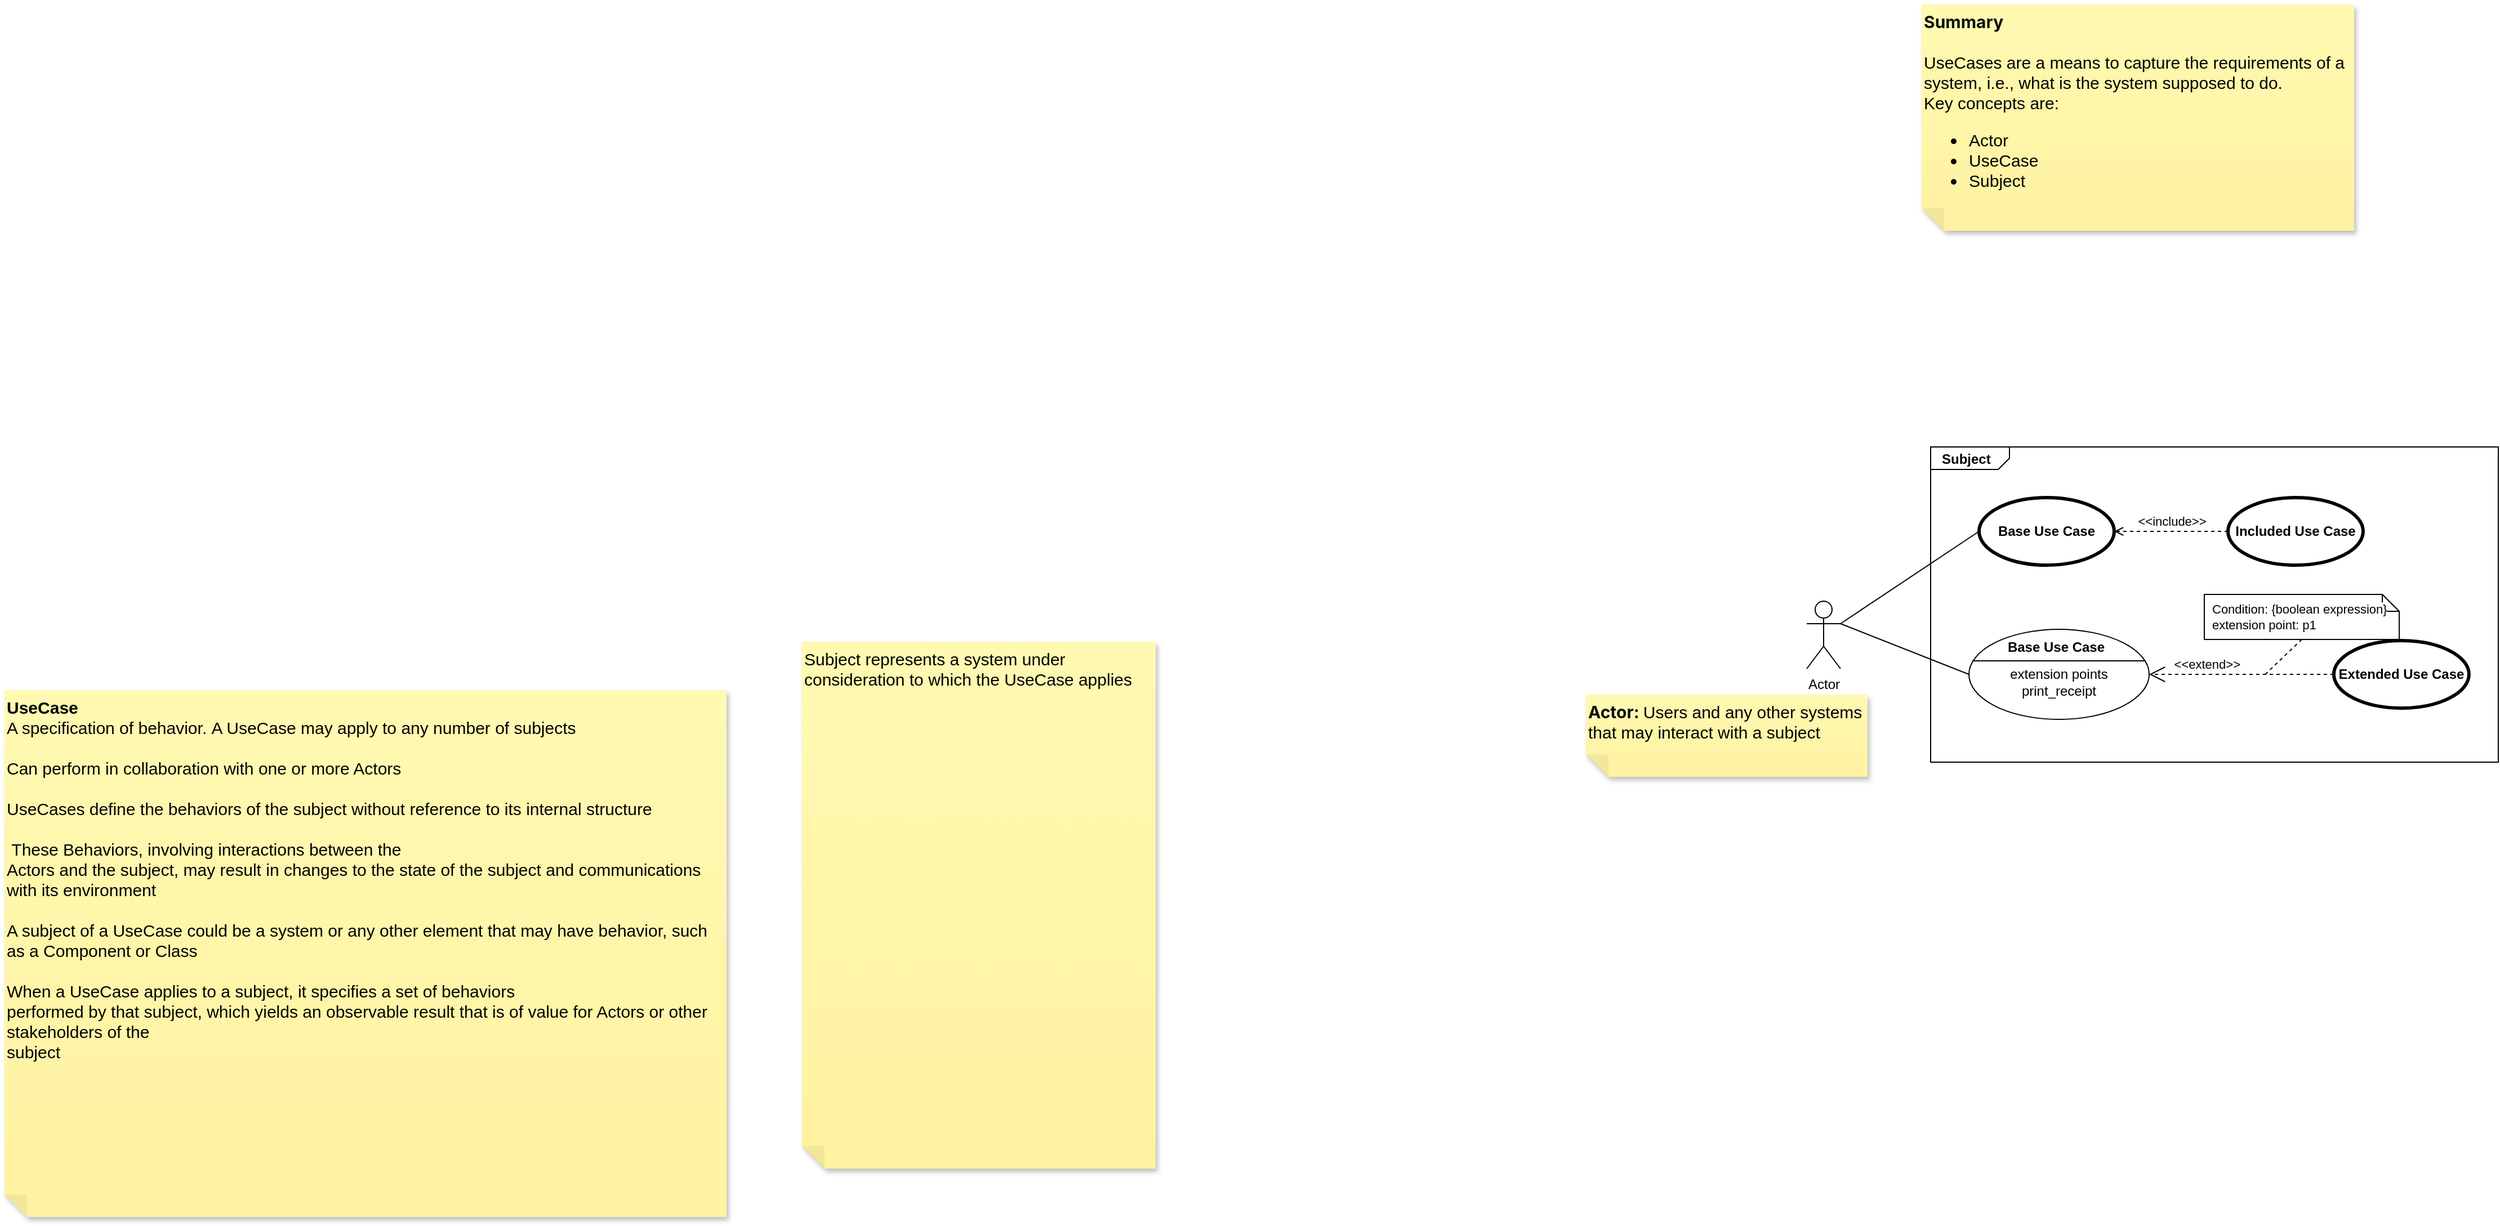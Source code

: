 <mxfile version="24.6.4" type="device" pages="5">
  <diagram id="g-S86iYrtktIrxo7AYTH" name="Anatomy">
    <mxGraphModel dx="3074" dy="1581" grid="0" gridSize="10" guides="0" tooltips="1" connect="1" arrows="1" fold="1" page="0" pageScale="1" pageWidth="827" pageHeight="1169" math="0" shadow="0">
      <root>
        <mxCell id="0" />
        <mxCell id="1" parent="0" />
        <mxCell id="hH0e-lF2d-azN_i3qHRE-1" value="&lt;p style=&quot;margin:0px;margin-top:4px;margin-left:10px;text-align:left;&quot;&gt;&lt;b&gt;Subject&lt;/b&gt;&lt;/p&gt;" style="html=1;shape=mxgraph.sysml.package;align=left;spacingLeft=5;verticalAlign=top;spacingTop=-3;labelX=70;html=1;overflow=fill;" vertex="1" parent="1">
          <mxGeometry x="-413" y="35" width="504" height="280" as="geometry" />
        </mxCell>
        <mxCell id="jjT3odZ4a-Fv744dsR9w-4" style="rounded=0;orthogonalLoop=1;jettySize=auto;html=1;exitX=1;exitY=0.333;exitDx=0;exitDy=0;exitPerimeter=0;entryX=0;entryY=0.5;entryDx=0;entryDy=0;endArrow=none;endFill=0;" edge="1" parent="1" source="hH0e-lF2d-azN_i3qHRE-2" target="jjT3odZ4a-Fv744dsR9w-3">
          <mxGeometry relative="1" as="geometry" />
        </mxCell>
        <mxCell id="hH0e-lF2d-azN_i3qHRE-2" value="Actor" style="shape=umlActor;verticalLabelPosition=bottom;verticalAlign=top;html=1;outlineConnect=0;" vertex="1" parent="1">
          <mxGeometry x="-523" y="172" width="30" height="60" as="geometry" />
        </mxCell>
        <mxCell id="bmkizay5EXwJLKEaP1q8-1" value="Included Use Case" style="shape=ellipse;html=1;strokeWidth=3;fontStyle=1;whiteSpace=wrap;align=center;perimeter=ellipsePerimeter;" vertex="1" parent="1">
          <mxGeometry x="-149" y="80" width="120" height="60" as="geometry" />
        </mxCell>
        <mxCell id="bmkizay5EXwJLKEaP1q8-2" value="&amp;lt;&amp;lt;include&amp;gt;&amp;gt;" style="edgeStyle=none;html=1;endArrow=open;verticalAlign=bottom;dashed=1;labelBackgroundColor=none;rounded=0;entryX=1;entryY=0.5;entryDx=0;entryDy=0;" edge="1" parent="1" source="bmkizay5EXwJLKEaP1q8-1" target="jjT3odZ4a-Fv744dsR9w-3">
          <mxGeometry width="160" relative="1" as="geometry">
            <mxPoint x="-258" y="97" as="sourcePoint" />
            <mxPoint x="-73" y="264" as="targetPoint" />
          </mxGeometry>
        </mxCell>
        <mxCell id="QlcMH1ydCwkXVnllJwav-1" value="Extended Use Case" style="shape=ellipse;html=1;strokeWidth=3;fontStyle=1;whiteSpace=wrap;align=center;perimeter=ellipsePerimeter;" vertex="1" parent="1">
          <mxGeometry x="-55.03" y="207" width="120" height="60" as="geometry" />
        </mxCell>
        <mxCell id="QlcMH1ydCwkXVnllJwav-2" value="Condition: {boolean expression}&#xa;extension point: p1" style="shape=note;size=15;spacingLeft=5;align=left;whiteSpace=wrap;fontFamily=Helvetica;fontSize=11;fontColor=default;labelBackgroundColor=default;" vertex="1" parent="1">
          <mxGeometry x="-170" y="166" width="173.03" height="40" as="geometry" />
        </mxCell>
        <mxCell id="QlcMH1ydCwkXVnllJwav-3" value="&amp;lt;&amp;lt;extend&amp;gt;&amp;gt;" style="align=right;html=1;verticalAlign=bottom;rounded=0;labelBackgroundColor=none;endArrow=open;endSize=12;dashed=1;strokeColor=default;fontFamily=Helvetica;fontSize=11;fontColor=default;entryX=1;entryY=0.5;entryDx=0;entryDy=0;entryPerimeter=0;exitX=0;exitY=0.5;exitDx=0;exitDy=0;" edge="1" parent="1" source="QlcMH1ydCwkXVnllJwav-1" target="jjT3odZ4a-Fv744dsR9w-1">
          <mxGeometry relative="1" as="geometry">
            <mxPoint x="-219" y="237" as="targetPoint" />
            <mxPoint x="-68" y="239" as="sourcePoint" />
          </mxGeometry>
        </mxCell>
        <mxCell id="QlcMH1ydCwkXVnllJwav-4" value="" style="edgeStyle=none;html=1;endArrow=none;rounded=0;labelBackgroundColor=none;dashed=1;exitX=0.5;exitY=1;strokeColor=default;align=center;verticalAlign=middle;fontFamily=Helvetica;fontSize=11;fontColor=default;" edge="1" parent="1" source="QlcMH1ydCwkXVnllJwav-2">
          <mxGeometry relative="1" as="geometry">
            <mxPoint x="-118.03" y="239" as="targetPoint" />
          </mxGeometry>
        </mxCell>
        <mxCell id="jjT3odZ4a-Fv744dsR9w-1" value="&lt;br&gt;extension points&lt;br&gt;print_receipt" style="html=1;shape=mxgraph.sysml.useCaseExtPt;whiteSpace=wrap;align=center;" vertex="1" parent="1">
          <mxGeometry x="-379" y="197" width="160" height="80" as="geometry" />
        </mxCell>
        <mxCell id="jjT3odZ4a-Fv744dsR9w-2" value="Base Use Case" style="resizable=0;html=1;verticalAlign=middle;align=center;labelBackgroundColor=none;fontStyle=1;" connectable="0" vertex="1" parent="jjT3odZ4a-Fv744dsR9w-1">
          <mxGeometry x="80" y="17" as="geometry">
            <mxPoint x="-3" y="-1" as="offset" />
          </mxGeometry>
        </mxCell>
        <mxCell id="jjT3odZ4a-Fv744dsR9w-3" value="Base Use Case" style="shape=ellipse;html=1;strokeWidth=3;fontStyle=1;whiteSpace=wrap;align=center;perimeter=ellipsePerimeter;" vertex="1" parent="1">
          <mxGeometry x="-370" y="80" width="120" height="60" as="geometry" />
        </mxCell>
        <mxCell id="jjT3odZ4a-Fv744dsR9w-5" style="edgeStyle=none;shape=connector;rounded=0;orthogonalLoop=1;jettySize=auto;html=1;exitX=1;exitY=0.333;exitDx=0;exitDy=0;exitPerimeter=0;entryX=0;entryY=0.5;entryDx=0;entryDy=0;entryPerimeter=0;strokeColor=default;align=center;verticalAlign=middle;fontFamily=Helvetica;fontSize=11;fontColor=default;labelBackgroundColor=default;endArrow=none;endFill=0;" edge="1" parent="1" source="hH0e-lF2d-azN_i3qHRE-2" target="jjT3odZ4a-Fv744dsR9w-1">
          <mxGeometry relative="1" as="geometry" />
        </mxCell>
        <mxCell id="jjT3odZ4a-Fv744dsR9w-7" value="Notes" parent="0" />
        <mxCell id="jjT3odZ4a-Fv744dsR9w-8" value="&lt;font style=&quot;font-size: 15px;&quot;&gt;&lt;span style=&quot;color: rgb(12, 13, 14); font-family: -apple-system, BlinkMacSystemFont, &amp;quot;Segoe UI Adjusted&amp;quot;, &amp;quot;Segoe UI&amp;quot;, &amp;quot;Liberation Sans&amp;quot;, sans-serif;&quot;&gt;&lt;b style=&quot;&quot;&gt;Summary&lt;/b&gt;&lt;/span&gt;&lt;/font&gt;&lt;div style=&quot;font-size: 15px;&quot;&gt;&lt;font style=&quot;font-size: 15px;&quot;&gt;&lt;span style=&quot;color: rgb(12, 13, 14); font-family: -apple-system, BlinkMacSystemFont, &amp;quot;Segoe UI Adjusted&amp;quot;, &amp;quot;Segoe UI&amp;quot;, &amp;quot;Liberation Sans&amp;quot;, sans-serif;&quot;&gt;&lt;b style=&quot;&quot;&gt;&lt;br&gt;&lt;/b&gt;&lt;/span&gt;UseCases are a means to capture the requirements of a system, i.e., what is the system supposed to do.&lt;/font&gt;&lt;div style=&quot;&quot;&gt;&lt;font style=&quot;font-size: 15px;&quot;&gt;Key concepts are:&lt;/font&gt;&lt;/div&gt;&lt;div style=&quot;&quot;&gt;&lt;ul&gt;&lt;li&gt;&lt;font style=&quot;font-size: 15px;&quot;&gt;Actor&lt;/font&gt;&lt;/li&gt;&lt;li&gt;&lt;font style=&quot;font-size: 15px;&quot;&gt;UseCase&lt;/font&gt;&lt;/li&gt;&lt;li&gt;&lt;font style=&quot;font-size: 15px;&quot;&gt;Subject&lt;/font&gt;&lt;/li&gt;&lt;/ul&gt;&lt;/div&gt;&lt;div&gt;&lt;br&gt;&lt;/div&gt;&lt;/div&gt;" style="shape=note;whiteSpace=wrap;html=1;backgroundOutline=1;fontColor=#000000;darkOpacity=0.05;fillColor=#FFF9B2;strokeColor=none;fillStyle=solid;direction=west;gradientDirection=north;gradientColor=#FFF2A1;shadow=1;size=20;pointerEvents=1;align=left;verticalAlign=top;" vertex="1" parent="jjT3odZ4a-Fv744dsR9w-7">
          <mxGeometry x="-421" y="-358" width="384" height="201" as="geometry" />
        </mxCell>
        <mxCell id="4pcHD-RXcwzhUH9Hluvu-1" value="&lt;div style=&quot;font-size: 15px;&quot;&gt;&lt;font style=&quot;font-size: 15px;&quot;&gt;&lt;span style=&quot;background-color: initial;&quot;&gt;Subject represents a system under&lt;/span&gt;&lt;br&gt;&lt;/font&gt;&lt;/div&gt;&lt;div style=&quot;font-size: 15px;&quot;&gt;&lt;font style=&quot;font-size: 15px;&quot;&gt;consideration to which the UseCase applies&lt;br&gt;&lt;/font&gt;&lt;/div&gt;&lt;div style=&quot;font-size: 15px;&quot;&gt;&lt;br&gt;&lt;/div&gt;" style="shape=note;whiteSpace=wrap;html=1;backgroundOutline=1;fontColor=#000000;darkOpacity=0.05;fillColor=#FFF9B2;strokeColor=none;fillStyle=solid;direction=west;gradientDirection=north;gradientColor=#FFF2A1;shadow=1;size=20;pointerEvents=1;align=left;verticalAlign=top;" vertex="1" parent="jjT3odZ4a-Fv744dsR9w-7">
          <mxGeometry x="-1415" y="208" width="314" height="468" as="geometry" />
        </mxCell>
        <mxCell id="4pcHD-RXcwzhUH9Hluvu-2" value="&lt;div&gt;&lt;span style=&quot;font-size: 15px; background-color: initial; color: rgb(12, 13, 14); font-family: -apple-system, BlinkMacSystemFont, &amp;quot;Segoe UI Adjusted&amp;quot;, &amp;quot;Segoe UI&amp;quot;, &amp;quot;Liberation Sans&amp;quot;, sans-serif;&quot;&gt;&lt;b&gt;Actor:&amp;nbsp;&lt;/b&gt;&lt;/span&gt;&lt;span style=&quot;font-size: 15px; background-color: initial;&quot;&gt;Users and any other systems that may interact with a subject&lt;/span&gt;&lt;br&gt;&lt;/div&gt;&lt;div&gt;&lt;br&gt;&lt;/div&gt;" style="shape=note;whiteSpace=wrap;html=1;backgroundOutline=1;fontColor=#000000;darkOpacity=0.05;fillColor=#FFF9B2;strokeColor=none;fillStyle=solid;direction=west;gradientDirection=north;gradientColor=#FFF2A1;shadow=1;size=20;pointerEvents=1;align=left;verticalAlign=top;" vertex="1" parent="jjT3odZ4a-Fv744dsR9w-7">
          <mxGeometry x="-719" y="255" width="250" height="73" as="geometry" />
        </mxCell>
        <mxCell id="4pcHD-RXcwzhUH9Hluvu-3" value="&lt;div&gt;&lt;div&gt;&lt;span style=&quot;font-size: 15px; background-color: initial;&quot;&gt;&lt;b&gt;UseCase&lt;/b&gt;&lt;/span&gt;&lt;/div&gt;&lt;div&gt;&lt;span style=&quot;font-size: 15px; background-color: initial;&quot;&gt;A specification of behavior.&amp;nbsp;A UseCase may apply to any number of subjects&lt;/span&gt;&lt;br&gt;&lt;/div&gt;&lt;/div&gt;&lt;div&gt;&lt;font style=&quot;font-size: 15px;&quot;&gt;&lt;br&gt;&lt;/font&gt;&lt;/div&gt;&lt;div&gt;&lt;font style=&quot;font-size: 15px;&quot;&gt;Can perform in collaboration with one or more Actors&lt;br&gt;&lt;/font&gt;&lt;/div&gt;&lt;div&gt;&lt;font style=&quot;font-size: 15px;&quot;&gt;&lt;br&gt;&lt;/font&gt;&lt;/div&gt;&lt;div&gt;&lt;font style=&quot;font-size: 15px;&quot;&gt;UseCases define the behaviors of the subject without reference to its internal structure&lt;br&gt;&lt;/font&gt;&lt;/div&gt;&lt;div&gt;&lt;font style=&quot;font-size: 15px;&quot;&gt;&lt;br&gt;&lt;/font&gt;&lt;/div&gt;&lt;div&gt;&lt;font style=&quot;font-size: 15px;&quot;&gt;&amp;nbsp;These Behaviors, involving interactions between the &lt;br/&gt;Actors and the subject, may result in changes to the state of the subject and communications with its environment&lt;br&gt;&lt;/font&gt;&lt;/div&gt;&lt;div&gt;&lt;font style=&quot;font-size: 15px;&quot;&gt;&lt;br&gt;&lt;/font&gt;&lt;/div&gt;&lt;div&gt;&lt;font style=&quot;font-size: 15px;&quot;&gt;A subject of a UseCase could be a system or any other element that may have behavior, such as a Component or Class&lt;br&gt;&lt;/font&gt;&lt;/div&gt;&lt;div&gt;&lt;font style=&quot;font-size: 15px;&quot;&gt;&lt;br&gt;&lt;/font&gt;&lt;/div&gt;&lt;div&gt;&lt;font style=&quot;font-size: 15px;&quot;&gt;When a UseCase applies to a subject, it specifies a set of behaviors&lt;br&gt;performed by that subject, which yields an observable result that is of value for Actors or other stakeholders of the&lt;br&gt;subject&lt;br&gt;&lt;/font&gt;&lt;/div&gt;&lt;div&gt;&lt;font style=&quot;font-size: 15px;&quot;&gt;&lt;br&gt;&lt;/font&gt;&lt;/div&gt;&lt;div&gt;&lt;font style=&quot;font-size: 15px;&quot;&gt;&lt;br&gt;&lt;/font&gt;&lt;/div&gt;&lt;div&gt;&lt;font style=&quot;font-size: 15px;&quot;&gt;&lt;br&gt;&lt;/font&gt;&lt;/div&gt;&lt;div&gt;&lt;br&gt;&lt;/div&gt;" style="shape=note;whiteSpace=wrap;html=1;backgroundOutline=1;fontColor=#000000;darkOpacity=0.05;fillColor=#FFF9B2;strokeColor=none;fillStyle=solid;direction=west;gradientDirection=north;gradientColor=#FFF2A1;shadow=1;size=20;pointerEvents=1;align=left;verticalAlign=top;" vertex="1" parent="jjT3odZ4a-Fv744dsR9w-7">
          <mxGeometry x="-2123" y="251" width="641" height="468" as="geometry" />
        </mxCell>
      </root>
    </mxGraphModel>
  </diagram>
  <diagram id="yajMlv5QYIEJ6sXzG-SL" name="Multiplicity">
    <mxGraphModel dx="955" dy="1373" grid="0" gridSize="10" guides="1" tooltips="1" connect="1" arrows="1" fold="1" page="0" pageScale="1" pageWidth="827" pageHeight="1169" math="0" shadow="0">
      <root>
        <mxCell id="0" />
        <mxCell id="1" parent="0" />
        <mxCell id="F31UKLQWYJVRU74wXNRm-1" value="&lt;p style=&quot;margin:0px;margin-top:4px;margin-left:10px;text-align:left;&quot;&gt;&lt;span style=&quot;font-weight: 700; text-align: center; text-wrap: wrap;&quot;&gt;Nuclear Missile System&lt;/span&gt;&lt;br&gt;&lt;/p&gt;" style="html=1;shape=mxgraph.sysml.package;align=left;spacingLeft=5;verticalAlign=top;spacingTop=-3;labelX=155.5;html=1;overflow=fill;" vertex="1" parent="1">
          <mxGeometry x="91" y="-141" width="205" height="412" as="geometry" />
        </mxCell>
        <mxCell id="F31UKLQWYJVRU74wXNRm-2" style="edgeStyle=none;shape=connector;rounded=0;orthogonalLoop=1;jettySize=auto;html=1;entryX=0;entryY=0.5;entryDx=0;entryDy=0;strokeColor=default;align=center;verticalAlign=middle;fontFamily=Helvetica;fontSize=11;fontColor=default;labelBackgroundColor=default;endArrow=none;endFill=0;" edge="1" parent="1" source="F31UKLQWYJVRU74wXNRm-3" target="F31UKLQWYJVRU74wXNRm-4">
          <mxGeometry relative="1" as="geometry" />
        </mxCell>
        <mxCell id="F31UKLQWYJVRU74wXNRm-12" value="1" style="edgeLabel;html=1;align=center;verticalAlign=middle;resizable=0;points=[];fontFamily=Helvetica;fontSize=11;fontColor=default;labelBackgroundColor=default;" vertex="1" connectable="0" parent="F31UKLQWYJVRU74wXNRm-2">
          <mxGeometry x="-0.595" y="1" relative="1" as="geometry">
            <mxPoint x="-6" y="-1" as="offset" />
          </mxGeometry>
        </mxCell>
        <mxCell id="F31UKLQWYJVRU74wXNRm-13" value="1" style="edgeLabel;html=1;align=center;verticalAlign=middle;resizable=0;points=[];fontFamily=Helvetica;fontSize=11;fontColor=default;labelBackgroundColor=default;" vertex="1" connectable="0" parent="F31UKLQWYJVRU74wXNRm-2">
          <mxGeometry x="0.72" relative="1" as="geometry">
            <mxPoint as="offset" />
          </mxGeometry>
        </mxCell>
        <mxCell id="F31UKLQWYJVRU74wXNRm-6" style="edgeStyle=none;shape=connector;rounded=0;orthogonalLoop=1;jettySize=auto;html=1;exitX=1;exitY=0.333;exitDx=0;exitDy=0;exitPerimeter=0;entryX=0;entryY=0.5;entryDx=0;entryDy=0;strokeColor=default;align=center;verticalAlign=middle;fontFamily=Helvetica;fontSize=11;fontColor=default;labelBackgroundColor=default;endArrow=none;endFill=0;" edge="1" parent="1" source="F31UKLQWYJVRU74wXNRm-3" target="F31UKLQWYJVRU74wXNRm-5">
          <mxGeometry relative="1" as="geometry" />
        </mxCell>
        <mxCell id="F31UKLQWYJVRU74wXNRm-10" value="2" style="edgeLabel;html=1;align=center;verticalAlign=middle;resizable=0;points=[];fontFamily=Helvetica;fontSize=11;fontColor=default;labelBackgroundColor=default;" vertex="1" connectable="0" parent="F31UKLQWYJVRU74wXNRm-6">
          <mxGeometry x="-0.568" y="-2" relative="1" as="geometry">
            <mxPoint x="-8" y="3" as="offset" />
          </mxGeometry>
        </mxCell>
        <mxCell id="F31UKLQWYJVRU74wXNRm-11" value="1" style="edgeLabel;html=1;align=center;verticalAlign=middle;resizable=0;points=[];fontFamily=Helvetica;fontSize=11;fontColor=default;labelBackgroundColor=default;" vertex="1" connectable="0" parent="F31UKLQWYJVRU74wXNRm-6">
          <mxGeometry x="0.717" y="-1" relative="1" as="geometry">
            <mxPoint x="1" y="-3" as="offset" />
          </mxGeometry>
        </mxCell>
        <mxCell id="F31UKLQWYJVRU74wXNRm-3" value="Commander" style="shape=umlActor;verticalLabelPosition=bottom;verticalAlign=top;html=1;outlineConnect=0;" vertex="1" parent="1">
          <mxGeometry x="26" y="133" width="30" height="60" as="geometry" />
        </mxCell>
        <mxCell id="F31UKLQWYJVRU74wXNRm-4" value="Launch Nuclear Missile" style="shape=ellipse;html=1;strokeWidth=3;fontStyle=1;whiteSpace=wrap;align=center;perimeter=ellipsePerimeter;" vertex="1" parent="1">
          <mxGeometry x="135" y="175" width="120" height="60" as="geometry" />
        </mxCell>
        <mxCell id="F31UKLQWYJVRU74wXNRm-5" value="Input Launch Code" style="shape=ellipse;html=1;strokeWidth=3;fontStyle=1;whiteSpace=wrap;align=center;perimeter=ellipsePerimeter;" vertex="1" parent="1">
          <mxGeometry x="133.5" y="73" width="120" height="60" as="geometry" />
        </mxCell>
        <mxCell id="F31UKLQWYJVRU74wXNRm-7" value="Nuclear Missile" style="shape=umlActor;verticalLabelPosition=bottom;verticalAlign=top;html=1;outlineConnect=0;" vertex="1" parent="1">
          <mxGeometry x="359" y="128" width="30" height="60" as="geometry" />
        </mxCell>
        <mxCell id="F31UKLQWYJVRU74wXNRm-9" style="edgeStyle=none;shape=connector;rounded=0;orthogonalLoop=1;jettySize=auto;html=1;exitX=1;exitY=0.5;exitDx=0;exitDy=0;entryX=0;entryY=0.333;entryDx=0;entryDy=0;entryPerimeter=0;strokeColor=default;align=center;verticalAlign=middle;fontFamily=Helvetica;fontSize=11;fontColor=default;labelBackgroundColor=default;endArrow=none;endFill=0;" edge="1" parent="1" source="F31UKLQWYJVRU74wXNRm-4" target="F31UKLQWYJVRU74wXNRm-7">
          <mxGeometry relative="1" as="geometry" />
        </mxCell>
        <mxCell id="F31UKLQWYJVRU74wXNRm-14" value="1" style="edgeLabel;html=1;align=center;verticalAlign=middle;resizable=0;points=[];fontFamily=Helvetica;fontSize=11;fontColor=default;labelBackgroundColor=default;" vertex="1" connectable="0" parent="F31UKLQWYJVRU74wXNRm-9">
          <mxGeometry x="-0.763" y="1" relative="1" as="geometry">
            <mxPoint as="offset" />
          </mxGeometry>
        </mxCell>
        <mxCell id="F31UKLQWYJVRU74wXNRm-15" value="1" style="edgeLabel;html=1;align=center;verticalAlign=middle;resizable=0;points=[];fontFamily=Helvetica;fontSize=11;fontColor=default;labelBackgroundColor=default;" vertex="1" connectable="0" parent="F31UKLQWYJVRU74wXNRm-9">
          <mxGeometry x="0.689" y="1" relative="1" as="geometry">
            <mxPoint as="offset" />
          </mxGeometry>
        </mxCell>
        <mxCell id="GmVZUq_Jw8FA599wOGir-1" value="&lt;div&gt;&lt;span style=&quot;color: rgb(12, 13, 14); font-family: -apple-system, BlinkMacSystemFont, &amp;quot;Segoe UI Adjusted&amp;quot;, &amp;quot;Segoe UI&amp;quot;, &amp;quot;Liberation Sans&amp;quot;, sans-serif; background-color: initial;&quot;&gt;&lt;font style=&quot;font-size: 14px;&quot;&gt;1 at Actor end and 0 at Use Case end, means the actor may or may or not perform the use case&lt;/font&gt;&lt;/span&gt;&lt;br&gt;&lt;/div&gt;" style="shape=note;whiteSpace=wrap;html=1;backgroundOutline=1;fontColor=#000000;darkOpacity=0.05;fillColor=#FFF9B2;strokeColor=none;fillStyle=solid;direction=west;gradientDirection=north;gradientColor=#FFF2A1;shadow=1;size=20;pointerEvents=1;align=left;verticalAlign=top;" vertex="1" parent="1">
          <mxGeometry x="-271" y="-67" width="271" height="88" as="geometry" />
        </mxCell>
        <mxCell id="GmVZUq_Jw8FA599wOGir-5" style="edgeStyle=none;shape=connector;rounded=0;orthogonalLoop=1;jettySize=auto;html=1;exitX=1;exitY=0.333;exitDx=0;exitDy=0;exitPerimeter=0;entryX=0;entryY=0.5;entryDx=0;entryDy=0;strokeColor=default;align=center;verticalAlign=middle;fontFamily=Helvetica;fontSize=11;fontColor=default;labelBackgroundColor=default;endArrow=none;endFill=0;" edge="1" parent="1" source="GmVZUq_Jw8FA599wOGir-2" target="GmVZUq_Jw8FA599wOGir-3">
          <mxGeometry relative="1" as="geometry" />
        </mxCell>
        <mxCell id="GmVZUq_Jw8FA599wOGir-7" value="1" style="edgeLabel;html=1;align=center;verticalAlign=middle;resizable=0;points=[];fontFamily=Helvetica;fontSize=11;fontColor=default;labelBackgroundColor=default;" vertex="1" connectable="0" parent="GmVZUq_Jw8FA599wOGir-5">
          <mxGeometry x="-0.796" y="-2" relative="1" as="geometry">
            <mxPoint y="-4" as="offset" />
          </mxGeometry>
        </mxCell>
        <mxCell id="GmVZUq_Jw8FA599wOGir-8" value="1" style="edgeLabel;html=1;align=center;verticalAlign=middle;resizable=0;points=[];fontFamily=Helvetica;fontSize=11;fontColor=default;labelBackgroundColor=default;" vertex="1" connectable="0" parent="GmVZUq_Jw8FA599wOGir-5">
          <mxGeometry x="0.742" y="-2" relative="1" as="geometry">
            <mxPoint y="-2" as="offset" />
          </mxGeometry>
        </mxCell>
        <mxCell id="GmVZUq_Jw8FA599wOGir-2" value="Operator" style="shape=umlActor;verticalLabelPosition=bottom;verticalAlign=top;html=1;outlineConnect=0;" vertex="1" parent="1">
          <mxGeometry x="23" y="-55.25" width="30" height="60" as="geometry" />
        </mxCell>
        <mxCell id="GmVZUq_Jw8FA599wOGir-3" value="Start System" style="shape=ellipse;html=1;strokeWidth=3;fontStyle=1;whiteSpace=wrap;align=center;perimeter=ellipsePerimeter;" vertex="1" parent="1">
          <mxGeometry x="129" y="-101" width="120" height="60" as="geometry" />
        </mxCell>
        <mxCell id="GmVZUq_Jw8FA599wOGir-6" style="edgeStyle=none;shape=connector;rounded=0;orthogonalLoop=1;jettySize=auto;html=1;exitX=0;exitY=0.5;exitDx=0;exitDy=0;strokeColor=default;align=center;verticalAlign=middle;fontFamily=Helvetica;fontSize=11;fontColor=default;labelBackgroundColor=default;endArrow=none;endFill=0;" edge="1" parent="1" source="GmVZUq_Jw8FA599wOGir-4" target="GmVZUq_Jw8FA599wOGir-2">
          <mxGeometry relative="1" as="geometry" />
        </mxCell>
        <mxCell id="GmVZUq_Jw8FA599wOGir-9" value="1" style="edgeLabel;html=1;align=center;verticalAlign=middle;resizable=0;points=[];fontFamily=Helvetica;fontSize=11;fontColor=default;labelBackgroundColor=default;" vertex="1" connectable="0" parent="GmVZUq_Jw8FA599wOGir-6">
          <mxGeometry x="0.595" y="1" relative="1" as="geometry">
            <mxPoint x="-4" y="-1" as="offset" />
          </mxGeometry>
        </mxCell>
        <mxCell id="GmVZUq_Jw8FA599wOGir-10" value="0" style="edgeLabel;html=1;align=center;verticalAlign=middle;resizable=0;points=[];fontFamily=Helvetica;fontSize=11;fontColor=default;labelBackgroundColor=default;" vertex="1" connectable="0" parent="GmVZUq_Jw8FA599wOGir-6">
          <mxGeometry x="-0.699" relative="1" as="geometry">
            <mxPoint as="offset" />
          </mxGeometry>
        </mxCell>
        <mxCell id="GmVZUq_Jw8FA599wOGir-4" value="Check System Logs" style="shape=ellipse;html=1;strokeWidth=3;fontStyle=1;whiteSpace=wrap;align=center;perimeter=ellipsePerimeter;" vertex="1" parent="1">
          <mxGeometry x="129" y="-15" width="120" height="60" as="geometry" />
        </mxCell>
        <mxCell id="GmVZUq_Jw8FA599wOGir-11" value="&lt;div style=&quot;font-size: 14px;&quot;&gt;&lt;span style=&quot;color: rgb(12, 13, 14); font-family: -apple-system, BlinkMacSystemFont, &amp;quot;Segoe UI Adjusted&amp;quot;, &amp;quot;Segoe UI&amp;quot;, &amp;quot;Liberation Sans&amp;quot;, sans-serif; background-color: initial;&quot;&gt;&lt;font style=&quot;font-size: 14px;&quot;&gt;Multiplicity greater than 1 at Actor end means a UseCase involve more than 1 Actor instances.&lt;/font&gt;&lt;/span&gt;&lt;/div&gt;&lt;div style=&quot;font-size: 14px;&quot;&gt;&lt;span style=&quot;color: rgb(12, 13, 14); font-family: -apple-system, BlinkMacSystemFont, &amp;quot;Segoe UI Adjusted&amp;quot;, &amp;quot;Segoe UI&amp;quot;, &amp;quot;Liberation Sans&amp;quot;, sans-serif; background-color: initial;&quot;&gt;&lt;font style=&quot;font-size: 14px;&quot;&gt;&lt;br&gt;&lt;/font&gt;&lt;/span&gt;&lt;/div&gt;&lt;div style=&quot;font-size: 14px;&quot;&gt;&lt;font style=&quot;font-size: 14px;&quot;&gt;&lt;span style=&quot;color: rgb(12, 13, 14); font-family: -apple-system, BlinkMacSystemFont, &amp;quot;Segoe UI Adjusted&amp;quot;, &amp;quot;Segoe UI&amp;quot;, &amp;quot;Liberation Sans&amp;quot;, sans-serif; background-color: initial;&quot;&gt;The example show the UseCase (&lt;/span&gt;&lt;span style=&quot;font-weight: 700; text-align: center; background-color: initial;&quot;&gt;Input Launch Code)&lt;/span&gt;&lt;span style=&quot;background-color: initial; color: rgb(12, 13, 14); font-family: -apple-system, BlinkMacSystemFont, &amp;quot;Segoe UI Adjusted&amp;quot;, &amp;quot;Segoe UI&amp;quot;, &amp;quot;Liberation Sans&amp;quot;, sans-serif;&quot;&gt;&amp;nbsp;requires simultaneous or concurrent action by 2 separate Actors (&lt;/span&gt;&lt;span style=&quot;text-align: center; text-wrap: nowrap; background-color: initial;&quot;&gt;Commander)&lt;/span&gt;&lt;/font&gt;&lt;/div&gt;" style="shape=note;whiteSpace=wrap;html=1;backgroundOutline=1;fontColor=#000000;darkOpacity=0.05;fillColor=#FFF9B2;strokeColor=none;fillStyle=solid;direction=west;gradientDirection=north;gradientColor=#FFF2A1;shadow=1;size=20;pointerEvents=1;align=left;verticalAlign=top;" vertex="1" parent="1">
          <mxGeometry x="-291" y="99" width="289" height="150.75" as="geometry" />
        </mxCell>
      </root>
    </mxGraphModel>
  </diagram>
  <diagram id="qXLxxeXuXwZxAH9ZAk4_" name="Use Case Example">
    <mxGraphModel dx="1658" dy="1904" grid="0" gridSize="10" guides="1" tooltips="1" connect="1" arrows="1" fold="1" page="0" pageScale="1" pageWidth="850" pageHeight="1100" math="0" shadow="0">
      <root>
        <mxCell id="0" />
        <mxCell id="1" value="Main" style="" parent="0" />
        <mxCell id="90neLxpwnQbkYyh6iC2J-1" value="&lt;p style=&quot;margin:0px;margin-top:4px;margin-left:10px;text-align:left;&quot;&gt;&lt;b&gt;Coffee Vending Machine System&lt;/b&gt;&lt;/p&gt;" style="html=1;shape=mxgraph.sysml.package;align=left;spacingLeft=5;verticalAlign=top;spacingTop=-3;labelX=209;html=1;overflow=fill;" parent="1" vertex="1">
          <mxGeometry x="60" y="-28" width="617" height="796" as="geometry" />
        </mxCell>
        <mxCell id="xw6Y9IRTUSybeEBKB08E-1" value="SetAvailableDrinks" style="shape=ellipse;html=1;strokeWidth=3;fontStyle=1;whiteSpace=wrap;align=center;perimeter=ellipsePerimeter;" parent="1" vertex="1">
          <mxGeometry x="421" y="23" width="120" height="60" as="geometry" />
        </mxCell>
        <mxCell id="xw6Y9IRTUSybeEBKB08E-2" value="&lt;br&gt;extension points&lt;br&gt;print_receipt" style="html=1;shape=mxgraph.sysml.useCaseExtPt;whiteSpace=wrap;align=center;" parent="1" vertex="1">
          <mxGeometry x="146.97" y="602" width="160" height="80" as="geometry" />
        </mxCell>
        <mxCell id="xw6Y9IRTUSybeEBKB08E-3" value="PurchaseCoffee" style="resizable=0;html=1;verticalAlign=middle;align=center;labelBackgroundColor=none;fontStyle=1;" parent="xw6Y9IRTUSybeEBKB08E-2" connectable="0" vertex="1">
          <mxGeometry x="80" y="17" as="geometry" />
        </mxCell>
        <mxCell id="90neLxpwnQbkYyh6iC2J-31" style="edgeStyle=none;shape=connector;rounded=0;orthogonalLoop=1;jettySize=auto;html=1;exitX=1;exitY=0.333;exitDx=0;exitDy=0;exitPerimeter=0;entryX=0;entryY=0.5;entryDx=0;entryDy=0;strokeColor=default;align=center;verticalAlign=middle;fontFamily=Helvetica;fontSize=11;fontColor=default;labelBackgroundColor=default;endArrow=none;endFill=0;" parent="1" source="xw6Y9IRTUSybeEBKB08E-4" target="90neLxpwnQbkYyh6iC2J-19" edge="1">
          <mxGeometry relative="1" as="geometry" />
        </mxCell>
        <mxCell id="xw6Y9IRTUSybeEBKB08E-4" value="Customer" style="shape=umlActor;verticalLabelPosition=bottom;verticalAlign=top;html=1;outlineConnect=0;" parent="1" vertex="1">
          <mxGeometry x="-55" y="250" width="30" height="60" as="geometry" />
        </mxCell>
        <mxCell id="90neLxpwnQbkYyh6iC2J-2" value="Vendor" style="shape=umlActor;verticalLabelPosition=bottom;verticalAlign=top;html=1;outlineConnect=0;" parent="1" vertex="1">
          <mxGeometry x="770" y="77" width="30" height="60" as="geometry" />
        </mxCell>
        <mxCell id="90neLxpwnQbkYyh6iC2J-10" style="edgeStyle=orthogonalEdgeStyle;rounded=0;orthogonalLoop=1;jettySize=auto;html=1;exitX=0.5;exitY=0;exitDx=0;exitDy=0;exitPerimeter=0;endArrow=block;endFill=0;" parent="1" source="90neLxpwnQbkYyh6iC2J-5" target="90neLxpwnQbkYyh6iC2J-2" edge="1">
          <mxGeometry relative="1" as="geometry" />
        </mxCell>
        <mxCell id="90neLxpwnQbkYyh6iC2J-5" value="Sales Manager" style="shape=umlActor;verticalLabelPosition=bottom;verticalAlign=top;html=1;outlineConnect=0;" parent="1" vertex="1">
          <mxGeometry x="708" y="212" width="30" height="60" as="geometry" />
        </mxCell>
        <mxCell id="90neLxpwnQbkYyh6iC2J-11" style="edgeStyle=orthogonalEdgeStyle;rounded=0;orthogonalLoop=1;jettySize=auto;html=1;exitX=0.5;exitY=0;exitDx=0;exitDy=0;exitPerimeter=0;endArrow=block;endFill=0;" parent="1" source="90neLxpwnQbkYyh6iC2J-6" target="90neLxpwnQbkYyh6iC2J-2" edge="1">
          <mxGeometry relative="1" as="geometry" />
        </mxCell>
        <mxCell id="90neLxpwnQbkYyh6iC2J-6" value="Supplier" style="shape=umlActor;verticalLabelPosition=bottom;verticalAlign=top;html=1;outlineConnect=0;" parent="1" vertex="1">
          <mxGeometry x="838" y="212" width="30" height="60" as="geometry" />
        </mxCell>
        <mxCell id="90neLxpwnQbkYyh6iC2J-12" value="Bean Rack" style="shape=umlActor;verticalLabelPosition=bottom;verticalAlign=top;html=1;outlineConnect=0;" parent="1" vertex="1">
          <mxGeometry x="751" y="345" width="30" height="60" as="geometry" />
        </mxCell>
        <mxCell id="90neLxpwnQbkYyh6iC2J-15" value="Printer" style="shape=umlActor;verticalLabelPosition=bottom;verticalAlign=top;html=1;outlineConnect=0;" parent="1" vertex="1">
          <mxGeometry x="749.97" y="622" width="30" height="60" as="geometry" />
        </mxCell>
        <mxCell id="90neLxpwnQbkYyh6iC2J-16" value="ResetBeanLevel" style="shape=ellipse;html=1;strokeWidth=3;fontStyle=1;whiteSpace=wrap;align=center;perimeter=ellipsePerimeter;" parent="1" vertex="1">
          <mxGeometry x="494" y="119" width="120" height="60" as="geometry" />
        </mxCell>
        <mxCell id="90neLxpwnQbkYyh6iC2J-17" value="DisplayCoffeeSales" style="shape=ellipse;html=1;strokeWidth=3;fontStyle=1;whiteSpace=wrap;align=center;perimeter=ellipsePerimeter;" parent="1" vertex="1">
          <mxGeometry x="497" y="218" width="120" height="60" as="geometry" />
        </mxCell>
        <mxCell id="90neLxpwnQbkYyh6iC2J-18" value="GetBeanLevel" style="shape=ellipse;html=1;strokeWidth=3;fontStyle=1;whiteSpace=wrap;align=center;perimeter=ellipsePerimeter;" parent="1" vertex="1">
          <mxGeometry x="355" y="336" width="120" height="60" as="geometry" />
        </mxCell>
        <mxCell id="90neLxpwnQbkYyh6iC2J-19" value="ShowAvailableDrinks" style="shape=ellipse;html=1;strokeWidth=3;fontStyle=1;whiteSpace=wrap;align=center;perimeter=ellipsePerimeter;" parent="1" vertex="1">
          <mxGeometry x="135" y="175" width="120" height="60" as="geometry" />
        </mxCell>
        <mxCell id="90neLxpwnQbkYyh6iC2J-20" value="&amp;lt;&amp;lt;include&amp;gt;&amp;gt;" style="edgeStyle=none;html=1;endArrow=open;verticalAlign=bottom;dashed=1;labelBackgroundColor=none;rounded=0;exitX=1;exitY=1;exitDx=0;exitDy=0;entryX=0;entryY=0;entryDx=0;entryDy=0;" parent="1" source="90neLxpwnQbkYyh6iC2J-19" target="90neLxpwnQbkYyh6iC2J-18" edge="1">
          <mxGeometry width="160" relative="1" as="geometry">
            <mxPoint x="314" y="247" as="sourcePoint" />
            <mxPoint x="474" y="247" as="targetPoint" />
          </mxGeometry>
        </mxCell>
        <mxCell id="90neLxpwnQbkYyh6iC2J-21" value="&amp;lt;&amp;lt;include&amp;gt;&amp;gt;" style="edgeStyle=none;html=1;endArrow=open;verticalAlign=bottom;dashed=1;labelBackgroundColor=none;rounded=0;" parent="1" source="xw6Y9IRTUSybeEBKB08E-1" target="90neLxpwnQbkYyh6iC2J-18" edge="1">
          <mxGeometry width="160" relative="1" as="geometry">
            <mxPoint x="236" y="169" as="sourcePoint" />
            <mxPoint x="385" y="352" as="targetPoint" />
          </mxGeometry>
        </mxCell>
        <mxCell id="90neLxpwnQbkYyh6iC2J-22" style="rounded=0;orthogonalLoop=1;jettySize=auto;html=1;exitX=1;exitY=0.5;exitDx=0;exitDy=0;entryX=0;entryY=0.333;entryDx=0;entryDy=0;entryPerimeter=0;endArrow=none;endFill=0;" parent="1" source="xw6Y9IRTUSybeEBKB08E-1" target="90neLxpwnQbkYyh6iC2J-2" edge="1">
          <mxGeometry relative="1" as="geometry" />
        </mxCell>
        <mxCell id="90neLxpwnQbkYyh6iC2J-23" style="edgeStyle=none;shape=connector;rounded=0;orthogonalLoop=1;jettySize=auto;html=1;exitX=1;exitY=0.5;exitDx=0;exitDy=0;strokeColor=default;align=center;verticalAlign=middle;fontFamily=Helvetica;fontSize=11;fontColor=default;labelBackgroundColor=default;endArrow=none;endFill=0;" parent="1" source="90neLxpwnQbkYyh6iC2J-16" target="90neLxpwnQbkYyh6iC2J-2" edge="1">
          <mxGeometry relative="1" as="geometry" />
        </mxCell>
        <mxCell id="90neLxpwnQbkYyh6iC2J-24" style="edgeStyle=none;shape=connector;rounded=0;orthogonalLoop=1;jettySize=auto;html=1;exitX=1;exitY=0.5;exitDx=0;exitDy=0;entryX=0;entryY=0.333;entryDx=0;entryDy=0;entryPerimeter=0;strokeColor=default;align=center;verticalAlign=middle;fontFamily=Helvetica;fontSize=11;fontColor=default;labelBackgroundColor=default;endArrow=none;endFill=0;" parent="1" source="90neLxpwnQbkYyh6iC2J-17" target="90neLxpwnQbkYyh6iC2J-5" edge="1">
          <mxGeometry relative="1" as="geometry" />
        </mxCell>
        <mxCell id="90neLxpwnQbkYyh6iC2J-25" style="edgeStyle=none;shape=connector;rounded=0;orthogonalLoop=1;jettySize=auto;html=1;exitX=1;exitY=0.5;exitDx=0;exitDy=0;entryX=0;entryY=0.333;entryDx=0;entryDy=0;entryPerimeter=0;strokeColor=default;align=center;verticalAlign=middle;fontFamily=Helvetica;fontSize=11;fontColor=default;labelBackgroundColor=default;endArrow=none;endFill=0;" parent="1" source="90neLxpwnQbkYyh6iC2J-18" target="90neLxpwnQbkYyh6iC2J-12" edge="1">
          <mxGeometry relative="1" as="geometry" />
        </mxCell>
        <mxCell id="90neLxpwnQbkYyh6iC2J-26" value="PrintReceipt" style="shape=ellipse;html=1;strokeWidth=3;fontStyle=1;whiteSpace=wrap;align=center;perimeter=ellipsePerimeter;" parent="1" vertex="1">
          <mxGeometry x="470.97" y="612" width="120" height="60" as="geometry" />
        </mxCell>
        <mxCell id="90neLxpwnQbkYyh6iC2J-27" style="edgeStyle=none;shape=connector;rounded=0;orthogonalLoop=1;jettySize=auto;html=1;exitX=1;exitY=0.5;exitDx=0;exitDy=0;entryX=0;entryY=0.333;entryDx=0;entryDy=0;entryPerimeter=0;strokeColor=default;align=center;verticalAlign=middle;fontFamily=Helvetica;fontSize=11;fontColor=default;labelBackgroundColor=default;endArrow=none;endFill=0;" parent="1" source="90neLxpwnQbkYyh6iC2J-26" target="90neLxpwnQbkYyh6iC2J-15" edge="1">
          <mxGeometry relative="1" as="geometry" />
        </mxCell>
        <mxCell id="90neLxpwnQbkYyh6iC2J-28" value="Condition: {clicks print receipt}&#xa;extension point: print_receipt" style="shape=note;size=15;spacingLeft=5;align=left;whiteSpace=wrap;fontFamily=Helvetica;fontSize=11;fontColor=default;labelBackgroundColor=default;" parent="1" vertex="1">
          <mxGeometry x="327.97" y="564" width="230" height="40" as="geometry" />
        </mxCell>
        <mxCell id="90neLxpwnQbkYyh6iC2J-29" value="&amp;lt;&amp;lt;extend&amp;gt;&amp;gt;" style="align=right;html=1;verticalAlign=bottom;rounded=0;labelBackgroundColor=none;endArrow=open;endSize=12;dashed=1;strokeColor=default;fontFamily=Helvetica;fontSize=11;fontColor=default;entryX=1;entryY=0.5;entryDx=0;entryDy=0;entryPerimeter=0;exitX=0;exitY=0.5;exitDx=0;exitDy=0;" parent="1" source="90neLxpwnQbkYyh6iC2J-26" target="xw6Y9IRTUSybeEBKB08E-2" edge="1">
          <mxGeometry relative="1" as="geometry">
            <mxPoint x="307.97" y="644" as="targetPoint" />
            <mxPoint x="467.97" y="644" as="sourcePoint" />
          </mxGeometry>
        </mxCell>
        <mxCell id="90neLxpwnQbkYyh6iC2J-30" value="" style="edgeStyle=none;html=1;endArrow=none;rounded=0;labelBackgroundColor=none;dashed=1;exitX=0.5;exitY=1;strokeColor=default;align=center;verticalAlign=middle;fontFamily=Helvetica;fontSize=11;fontColor=default;" parent="1" source="90neLxpwnQbkYyh6iC2J-28" edge="1">
          <mxGeometry relative="1" as="geometry">
            <mxPoint x="407.97" y="644" as="targetPoint" />
          </mxGeometry>
        </mxCell>
        <mxCell id="90neLxpwnQbkYyh6iC2J-32" style="edgeStyle=none;shape=connector;rounded=0;orthogonalLoop=1;jettySize=auto;html=1;exitX=1;exitY=0.333;exitDx=0;exitDy=0;exitPerimeter=0;entryX=0;entryY=0.5;entryDx=0;entryDy=0;entryPerimeter=0;strokeColor=default;align=center;verticalAlign=middle;fontFamily=Helvetica;fontSize=11;fontColor=default;labelBackgroundColor=default;endArrow=none;endFill=0;" parent="1" source="xw6Y9IRTUSybeEBKB08E-4" target="xw6Y9IRTUSybeEBKB08E-2" edge="1">
          <mxGeometry relative="1" as="geometry" />
        </mxCell>
        <mxCell id="tzZ_4P01xmAcH8LYmq8I-11" value="Payment" style="shape=ellipse;html=1;strokeWidth=3;fontStyle=1;whiteSpace=wrap;align=center;perimeter=ellipsePerimeter;" parent="1" vertex="1">
          <mxGeometry x="338" y="453" width="120" height="60" as="geometry" />
        </mxCell>
        <mxCell id="tzZ_4P01xmAcH8LYmq8I-12" value="Payment by cash" style="shape=ellipse;html=1;strokeWidth=3;fontStyle=1;whiteSpace=wrap;align=center;perimeter=ellipsePerimeter;" parent="1" vertex="1">
          <mxGeometry x="474" y="409" width="120" height="60" as="geometry" />
        </mxCell>
        <mxCell id="tzZ_4P01xmAcH8LYmq8I-13" value="Payment by card" style="shape=ellipse;html=1;strokeWidth=3;fontStyle=1;whiteSpace=wrap;align=center;perimeter=ellipsePerimeter;" parent="1" vertex="1">
          <mxGeometry x="474" y="487" width="120" height="60" as="geometry" />
        </mxCell>
        <mxCell id="tzZ_4P01xmAcH8LYmq8I-14" value="" style="edgeStyle=none;html=1;endArrow=block;endFill=0;endSize=12;verticalAlign=bottom;rounded=0;exitX=0;exitY=0.5;exitDx=0;exitDy=0;" parent="1" source="tzZ_4P01xmAcH8LYmq8I-12" target="tzZ_4P01xmAcH8LYmq8I-11" edge="1">
          <mxGeometry width="160" relative="1" as="geometry">
            <mxPoint x="403" y="601" as="sourcePoint" />
            <mxPoint x="563" y="601" as="targetPoint" />
          </mxGeometry>
        </mxCell>
        <mxCell id="tzZ_4P01xmAcH8LYmq8I-15" value="" style="edgeStyle=none;html=1;endArrow=block;endFill=0;endSize=12;verticalAlign=bottom;rounded=0;entryX=1;entryY=1;entryDx=0;entryDy=0;exitX=0;exitY=0.5;exitDx=0;exitDy=0;" parent="1" source="tzZ_4P01xmAcH8LYmq8I-13" target="tzZ_4P01xmAcH8LYmq8I-11" edge="1">
          <mxGeometry width="160" relative="1" as="geometry">
            <mxPoint x="496" y="627" as="sourcePoint" />
            <mxPoint x="427" y="684" as="targetPoint" />
          </mxGeometry>
        </mxCell>
        <mxCell id="tzZ_4P01xmAcH8LYmq8I-16" value="&amp;lt;&amp;lt;include&amp;gt;&amp;gt;" style="edgeStyle=none;html=1;endArrow=open;verticalAlign=bottom;dashed=1;labelBackgroundColor=none;rounded=0;exitX=0.818;exitY=0.135;exitDx=0;exitDy=0;entryX=0;entryY=0.5;entryDx=0;entryDy=0;exitPerimeter=0;" parent="1" target="tzZ_4P01xmAcH8LYmq8I-11" edge="1">
          <mxGeometry width="160" relative="1" as="geometry">
            <mxPoint x="278" y="613" as="sourcePoint" />
            <mxPoint x="273" y="730" as="targetPoint" />
          </mxGeometry>
        </mxCell>
        <mxCell id="oMa-YYFSlQReQpS9Pxsv-1" value="Notes" parent="0" />
        <mxCell id="oMa-YYFSlQReQpS9Pxsv-2" value="&lt;span style=&quot;color: rgb(12, 13, 14); font-family: -apple-system, BlinkMacSystemFont, &amp;quot;Segoe UI Adjusted&amp;quot;, &amp;quot;Segoe UI&amp;quot;, &amp;quot;Liberation Sans&amp;quot;, sans-serif; font-size: 15px;&quot;&gt;&lt;b&gt;Primary Actor&lt;/b&gt;&lt;/span&gt;&lt;div&gt;&lt;ul&gt;&lt;li&gt;&lt;span style=&quot;color: rgb(12, 13, 14); font-family: -apple-system, BlinkMacSystemFont, &amp;quot;Segoe UI Adjusted&amp;quot;, &amp;quot;Segoe UI&amp;quot;, &amp;quot;Liberation Sans&amp;quot;, sans-serif; font-size: 15px;&quot;&gt;Initiates interaction with the system&lt;/span&gt;&lt;/li&gt;&lt;li&gt;&lt;span style=&quot;color: rgb(12, 13, 14); font-family: -apple-system, BlinkMacSystemFont, &amp;quot;Segoe UI Adjusted&amp;quot;, &amp;quot;Segoe UI&amp;quot;, &amp;quot;Liberation Sans&amp;quot;, sans-serif; font-size: 15px;&quot;&gt;Main focus of the use&lt;/span&gt;&lt;/li&gt;&lt;li&gt;&lt;span style=&quot;color: rgb(12, 13, 14); font-family: -apple-system, BlinkMacSystemFont, &amp;quot;Segoe UI Adjusted&amp;quot;, &amp;quot;Segoe UI&amp;quot;, &amp;quot;Liberation Sans&amp;quot;, sans-serif; font-size: 15px;&quot;&gt;Main beneficiary of the interaction&lt;/span&gt;&lt;/li&gt;&lt;li&gt;&lt;span style=&quot;color: rgb(12, 13, 14); font-family: -apple-system, BlinkMacSystemFont, &amp;quot;Segoe UI Adjusted&amp;quot;, &amp;quot;Segoe UI&amp;quot;, &amp;quot;Liberation Sans&amp;quot;, sans-serif; font-size: 15px; background-color: initial;&quot;&gt;Placed on the left&lt;/span&gt;&lt;/li&gt;&lt;/ul&gt;&lt;/div&gt;" style="shape=note;whiteSpace=wrap;html=1;backgroundOutline=1;fontColor=#000000;darkOpacity=0.05;fillColor=#FFF9B2;strokeColor=none;fillStyle=solid;direction=west;gradientDirection=north;gradientColor=#FFF2A1;shadow=1;size=20;pointerEvents=1;align=left;verticalAlign=top;" parent="oMa-YYFSlQReQpS9Pxsv-1" vertex="1">
          <mxGeometry x="-450" y="204" width="314" height="121" as="geometry" />
        </mxCell>
        <mxCell id="oMa-YYFSlQReQpS9Pxsv-3" value="&lt;span style=&quot;color: rgb(12, 13, 14); font-family: -apple-system, BlinkMacSystemFont, &amp;quot;Segoe UI Adjusted&amp;quot;, &amp;quot;Segoe UI&amp;quot;, &amp;quot;Liberation Sans&amp;quot;, sans-serif; font-size: 15px;&quot;&gt;&lt;b&gt;Secondary Actor&lt;/b&gt;&lt;/span&gt;&lt;div&gt;&lt;ul&gt;&lt;li&gt;&lt;span style=&quot;color: rgb(12, 13, 14); font-family: -apple-system, BlinkMacSystemFont, &amp;quot;Segoe UI Adjusted&amp;quot;, &amp;quot;Segoe UI&amp;quot;, &amp;quot;Liberation Sans&amp;quot;, sans-serif; font-size: 15px;&quot;&gt;Does not initiates interaction with the system&lt;/span&gt;&lt;/li&gt;&lt;li&gt;&lt;span style=&quot;color: rgb(12, 13, 14); font-family: -apple-system, BlinkMacSystemFont, &amp;quot;Segoe UI Adjusted&amp;quot;, &amp;quot;Segoe UI&amp;quot;, &amp;quot;Liberation Sans&amp;quot;, sans-serif; font-size: 15px;&quot;&gt;Supports primary actor or system&lt;/span&gt;&lt;/li&gt;&lt;li&gt;&lt;span style=&quot;color: rgb(12, 13, 14); font-family: -apple-system, BlinkMacSystemFont, &amp;quot;Segoe UI Adjusted&amp;quot;, &amp;quot;Segoe UI&amp;quot;, &amp;quot;Liberation Sans&amp;quot;, sans-serif; font-size: 15px;&quot;&gt;Contributes to achieving Primary Actor&#39;s goal&lt;/span&gt;&lt;/li&gt;&lt;li&gt;&lt;span style=&quot;color: rgb(12, 13, 14); font-family: -apple-system, BlinkMacSystemFont, &amp;quot;Segoe UI Adjusted&amp;quot;, &amp;quot;Segoe UI&amp;quot;, &amp;quot;Liberation Sans&amp;quot;, sans-serif; font-size: 15px; background-color: initial;&quot;&gt;Placed on the right&lt;/span&gt;&lt;/li&gt;&lt;/ul&gt;&lt;/div&gt;" style="shape=note;whiteSpace=wrap;html=1;backgroundOutline=1;fontColor=#000000;darkOpacity=0.05;fillColor=#FFF9B2;strokeColor=none;fillStyle=solid;direction=west;gradientDirection=north;gradientColor=#FFF2A1;shadow=1;size=20;pointerEvents=1;align=left;verticalAlign=top;" parent="oMa-YYFSlQReQpS9Pxsv-1" vertex="1">
          <mxGeometry x="951" y="6" width="398" height="121" as="geometry" />
        </mxCell>
        <mxCell id="oMa-YYFSlQReQpS9Pxsv-4" value="&lt;font face=&quot;-apple-system, BlinkMacSystemFont, Segoe UI Adjusted, Segoe UI, Liberation Sans, sans-serif&quot; color=&quot;#0c0d0e&quot;&gt;&lt;span style=&quot;font-size: 15px;&quot;&gt;&lt;b&gt;Ordering&lt;/b&gt;&lt;/span&gt;&lt;/font&gt;&lt;div&gt;&lt;font face=&quot;-apple-system, BlinkMacSystemFont, Segoe UI Adjusted, Segoe UI, Liberation Sans, sans-serif&quot; color=&quot;#0c0d0e&quot;&gt;&lt;span style=&quot;font-size: 15px;&quot;&gt;Human actors are placed closer to the top of system,&lt;/span&gt;&lt;/font&gt;&lt;/div&gt;&lt;div&gt;&lt;font face=&quot;-apple-system, BlinkMacSystemFont, Segoe UI Adjusted, Segoe UI, Liberation Sans, sans-serif&quot; color=&quot;#0c0d0e&quot;&gt;&lt;span style=&quot;font-size: 15px;&quot;&gt;non-human actors are places closer to the bottom&lt;/span&gt;&lt;/font&gt;&lt;/div&gt;" style="shape=note;whiteSpace=wrap;html=1;backgroundOutline=1;fontColor=#000000;darkOpacity=0.05;fillColor=#FFF9B2;strokeColor=none;fillStyle=solid;direction=west;gradientDirection=north;gradientColor=#FFF2A1;shadow=1;size=20;pointerEvents=1;align=left;verticalAlign=top;" parent="oMa-YYFSlQReQpS9Pxsv-1" vertex="1">
          <mxGeometry x="960" y="201" width="389" height="121" as="geometry" />
        </mxCell>
        <mxCell id="tzZ_4P01xmAcH8LYmq8I-17" style="edgeStyle=none;shape=connector;rounded=0;orthogonalLoop=1;jettySize=auto;html=1;exitX=0.5;exitY=1;exitDx=0;exitDy=0;exitPerimeter=0;dashed=1;strokeColor=default;align=center;verticalAlign=middle;fontFamily=Helvetica;fontSize=11;fontColor=default;labelBackgroundColor=default;endArrow=none;endFill=0;" parent="oMa-YYFSlQReQpS9Pxsv-1" source="oMa-YYFSlQReQpS9Pxsv-5" edge="1">
          <mxGeometry relative="1" as="geometry">
            <mxPoint x="384.296" y="640.889" as="targetPoint" />
          </mxGeometry>
        </mxCell>
        <mxCell id="oMa-YYFSlQReQpS9Pxsv-5" value="&lt;div&gt;&lt;span style=&quot;color: rgb(12, 13, 14); font-family: -apple-system, BlinkMacSystemFont, &amp;quot;Segoe UI Adjusted&amp;quot;, &amp;quot;Segoe UI&amp;quot;, &amp;quot;Liberation Sans&amp;quot;, sans-serif; font-size: 15px;&quot;&gt;&lt;b&gt;&amp;lt;&amp;lt;Extend&amp;gt;&amp;gt;&lt;/b&gt;&lt;/span&gt;&lt;div&gt;&lt;ul&gt;&lt;/ul&gt;&lt;/div&gt;&lt;/div&gt;&lt;ul&gt;&lt;li&gt;&lt;font style=&quot;font-size: 15px;&quot;&gt;&amp;lt;&amp;lt;extend&amp;gt;&amp;gt; use case is a fragment of functionality that is not considered part of the base use case functionality.&lt;/font&gt;&lt;/li&gt;&lt;li&gt;&lt;font style=&quot;font-size: 15px;&quot;&gt;&amp;lt;&amp;lt;extend&amp;gt;&amp;gt; use case only happens when the extension point happens&lt;/font&gt;&lt;/li&gt;&lt;li&gt;&lt;font style=&quot;font-size: 15px;&quot;&gt;Extended use case are not numbered in the base use case main flow, as they are not part of the flow&lt;/font&gt;&lt;/li&gt;&lt;/ul&gt;" style="shape=note;whiteSpace=wrap;html=1;backgroundOutline=1;fontColor=#000000;darkOpacity=0.05;fillColor=#FFF9B2;strokeColor=none;fillStyle=solid;direction=west;gradientDirection=north;gradientColor=#FFF2A1;shadow=1;size=20;pointerEvents=1;align=left;verticalAlign=top;" parent="oMa-YYFSlQReQpS9Pxsv-1" vertex="1">
          <mxGeometry x="191" y="810" width="387" height="164" as="geometry" />
        </mxCell>
        <mxCell id="tzZ_4P01xmAcH8LYmq8I-18" style="edgeStyle=none;shape=connector;rounded=0;orthogonalLoop=1;jettySize=auto;html=1;exitX=0;exitY=0;exitDx=479.0;exitDy=180;exitPerimeter=0;dashed=1;strokeColor=default;align=center;verticalAlign=middle;fontFamily=Helvetica;fontSize=11;fontColor=default;labelBackgroundColor=default;endArrow=none;endFill=0;" parent="oMa-YYFSlQReQpS9Pxsv-1" source="oMa-YYFSlQReQpS9Pxsv-6" target="oMa-YYFSlQReQpS9Pxsv-5" edge="1">
          <mxGeometry relative="1" as="geometry" />
        </mxCell>
        <mxCell id="oMa-YYFSlQReQpS9Pxsv-6" value="&lt;div&gt;&lt;font face=&quot;-apple-system, BlinkMacSystemFont, Segoe UI Adjusted, Segoe UI, Liberation Sans, sans-serif&quot; color=&quot;#0c0d0e&quot;&gt;&lt;span style=&quot;font-size: 15px;&quot;&gt;&lt;b&gt;Use Case: Purchase Coffee&lt;/b&gt;&lt;/span&gt;&lt;/font&gt;&lt;/div&gt;&lt;div&gt;&lt;font face=&quot;-apple-system, BlinkMacSystemFont, Segoe UI Adjusted, Segoe UI, Liberation Sans, sans-serif&quot; color=&quot;#0c0d0e&quot;&gt;&lt;span style=&quot;font-size: 15px;&quot;&gt;&lt;b&gt;___________________________________________________________________________&lt;/b&gt;&lt;/span&gt;&lt;/font&gt;&lt;/div&gt;&lt;div&gt;&lt;font face=&quot;-apple-system, BlinkMacSystemFont, Segoe UI Adjusted, Segoe UI, Liberation Sans, sans-serif&quot; color=&quot;#0c0d0e&quot;&gt;&lt;span style=&quot;font-size: 15px;&quot;&gt;&lt;b&gt;&lt;br&gt;&lt;/b&gt;&lt;/span&gt;&lt;/font&gt;&lt;/div&gt;&lt;div&gt;&lt;font face=&quot;-apple-system, BlinkMacSystemFont, Segoe UI Adjusted, Segoe UI, Liberation Sans, sans-serif&quot; color=&quot;#0c0d0e&quot;&gt;&lt;span style=&quot;font-size: 15px;&quot;&gt;&lt;b&gt;ID: &lt;/b&gt;2&lt;/span&gt;&lt;/font&gt;&lt;/div&gt;&lt;div&gt;&lt;font face=&quot;-apple-system, BlinkMacSystemFont, Segoe UI Adjusted, Segoe UI, Liberation Sans, sans-serif&quot; color=&quot;#0c0d0e&quot;&gt;&lt;span style=&quot;font-size: 15px;&quot;&gt;&lt;b&gt;Brief Description: &lt;/b&gt;Customer pays for selected coffee with cash&lt;/span&gt;&lt;/font&gt;&lt;/div&gt;&lt;div&gt;&lt;font face=&quot;-apple-system, BlinkMacSystemFont, Segoe UI Adjusted, Segoe UI, Liberation Sans, sans-serif&quot; color=&quot;#0c0d0e&quot;&gt;&lt;span style=&quot;font-size: 15px;&quot;&gt;&lt;b&gt;Actor: &lt;/b&gt;Customer&lt;/span&gt;&lt;/font&gt;&lt;/div&gt;&lt;div&gt;&lt;font face=&quot;-apple-system, BlinkMacSystemFont, Segoe UI Adjusted, Segoe UI, Liberation Sans, sans-serif&quot; color=&quot;#0c0d0e&quot;&gt;&lt;span style=&quot;font-size: 15px;&quot;&gt;&lt;b&gt;Pre-condition: &lt;/b&gt;The Customer has selected a drink&lt;/span&gt;&lt;/font&gt;&lt;/div&gt;&lt;div&gt;&lt;font face=&quot;-apple-system, BlinkMacSystemFont, Segoe UI Adjusted, Segoe UI, Liberation Sans, sans-serif&quot; color=&quot;#0c0d0e&quot;&gt;&lt;span style=&quot;font-size: 15px;&quot;&gt;&lt;br&gt;&lt;/span&gt;&lt;/font&gt;&lt;/div&gt;&lt;div&gt;&lt;font face=&quot;-apple-system, BlinkMacSystemFont, Segoe UI Adjusted, Segoe UI, Liberation Sans, sans-serif&quot; color=&quot;#0c0d0e&quot;&gt;&lt;span style=&quot;font-size: 15px;&quot;&gt;&lt;b&gt;Main Flow(Secenario Text)&lt;/b&gt;&lt;br&gt;1. Customer selects &quot;Purchase&quot;&lt;/span&gt;&lt;/font&gt;&lt;/div&gt;&lt;div&gt;&lt;font face=&quot;-apple-system, BlinkMacSystemFont, Segoe UI Adjusted, Segoe UI, Liberation Sans, sans-serif&quot; color=&quot;#0c0d0e&quot;&gt;&lt;span style=&quot;font-size: 15px;&quot;&gt;2. Customer makes payment&lt;/span&gt;&lt;/font&gt;&lt;/div&gt;&lt;div&gt;&lt;font face=&quot;-apple-system, BlinkMacSystemFont, Segoe UI Adjusted, Segoe UI, Liberation Sans, sans-serif&quot; color=&quot;#0c0d0e&quot;&gt;&lt;span style=&quot;font-size: 15px;&quot;&gt;3. System prompts customer if a receipt needs to be printed&lt;/span&gt;&lt;/font&gt;&lt;/div&gt;&lt;div&gt;&lt;font face=&quot;-apple-system, BlinkMacSystemFont, Segoe UI Adjusted, Segoe UI, Liberation Sans, sans-serif&quot; color=&quot;#0c0d0e&quot;&gt;&lt;span style=&quot;font-size: 15px;&quot;&gt;extension point: &quot;print receipt&quot;&lt;/span&gt;&lt;/font&gt;&lt;/div&gt;&lt;div&gt;&lt;font face=&quot;-apple-system, BlinkMacSystemFont, Segoe UI Adjusted, Segoe UI, Liberation Sans, sans-serif&quot; color=&quot;#0c0d0e&quot;&gt;&lt;span style=&quot;font-size: 15px;&quot;&gt;&lt;br&gt;&lt;/span&gt;&lt;/font&gt;&lt;/div&gt;&lt;div&gt;&lt;font face=&quot;-apple-system, BlinkMacSystemFont, Segoe UI Adjusted, Segoe UI, Liberation Sans, sans-serif&quot; color=&quot;#0c0d0e&quot;&gt;&lt;span style=&quot;font-size: 15px;&quot;&gt;&lt;b&gt;Post-Condition: &lt;/b&gt;Customer payment is processed&lt;/span&gt;&lt;/font&gt;&lt;/div&gt;&lt;div&gt;&lt;font face=&quot;-apple-system, BlinkMacSystemFont, Segoe UI Adjusted, Segoe UI, Liberation Sans, sans-serif&quot; color=&quot;#0c0d0e&quot;&gt;&lt;span style=&quot;font-size: 15px;&quot;&gt;&lt;br&gt;&lt;/span&gt;&lt;/font&gt;&lt;/div&gt;" style="shape=note;whiteSpace=wrap;html=1;backgroundOutline=1;fontColor=#000000;darkOpacity=0.05;fillColor=#FFF9B2;strokeColor=none;fillStyle=solid;direction=west;gradientDirection=north;gradientColor=#FFF2A1;shadow=1;size=20;pointerEvents=1;align=left;verticalAlign=top;" parent="oMa-YYFSlQReQpS9Pxsv-1" vertex="1">
          <mxGeometry x="597" y="942" width="479" height="340" as="geometry" />
        </mxCell>
        <mxCell id="tzZ_4P01xmAcH8LYmq8I-9" style="edgeStyle=none;shape=connector;rounded=0;orthogonalLoop=1;jettySize=auto;html=1;exitX=0;exitY=0;exitDx=88;exitDy=0;exitPerimeter=0;dashed=1;strokeColor=default;align=center;verticalAlign=middle;fontFamily=Helvetica;fontSize=11;fontColor=default;labelBackgroundColor=default;endArrow=none;endFill=0;" parent="oMa-YYFSlQReQpS9Pxsv-1" source="oMa-YYFSlQReQpS9Pxsv-7" edge="1">
          <mxGeometry relative="1" as="geometry">
            <mxPoint x="464.5" y="128" as="targetPoint" />
          </mxGeometry>
        </mxCell>
        <mxCell id="oMa-YYFSlQReQpS9Pxsv-7" value="&lt;div&gt;&lt;font style=&quot;font-size: 15px;&quot;&gt;&amp;lt;&amp;lt;include&amp;gt;&amp;gt; use case is performed whenever its base use case is performed&lt;/font&gt;&lt;font face=&quot;-apple-system, BlinkMacSystemFont, Segoe UI Adjusted, Segoe UI, Liberation Sans, sans-serif&quot; color=&quot;#0c0d0e&quot;&gt;&lt;span style=&quot;font-size: 15px;&quot;&gt;&lt;b&gt;&lt;br&gt;&lt;/b&gt;&lt;/span&gt;&lt;/font&gt;&lt;/div&gt;" style="shape=note;whiteSpace=wrap;html=1;backgroundOutline=1;fontColor=#000000;darkOpacity=0.05;fillColor=#FFF9B2;strokeColor=none;fillStyle=solid;direction=west;gradientDirection=north;gradientColor=#FFF2A1;shadow=1;size=20;pointerEvents=1;align=left;verticalAlign=top;" parent="oMa-YYFSlQReQpS9Pxsv-1" vertex="1">
          <mxGeometry x="260" y="-28" width="196" height="74" as="geometry" />
        </mxCell>
        <mxCell id="tzZ_4P01xmAcH8LYmq8I-8" style="edgeStyle=none;shape=connector;rounded=0;orthogonalLoop=1;jettySize=auto;html=1;exitX=0;exitY=0;exitDx=0;exitDy=0;exitPerimeter=0;dashed=1;strokeColor=default;align=center;verticalAlign=middle;fontFamily=Helvetica;fontSize=11;fontColor=default;labelBackgroundColor=default;endArrow=none;endFill=0;" parent="oMa-YYFSlQReQpS9Pxsv-1" source="oMa-YYFSlQReQpS9Pxsv-40" target="90neLxpwnQbkYyh6iC2J-19" edge="1">
          <mxGeometry relative="1" as="geometry" />
        </mxCell>
        <mxCell id="oMa-YYFSlQReQpS9Pxsv-40" value="&lt;div&gt;&lt;font style=&quot;font-size: 15px;&quot;&gt;use case should start with a verb&lt;/font&gt;&lt;font face=&quot;-apple-system, BlinkMacSystemFont, Segoe UI Adjusted, Segoe UI, Liberation Sans, sans-serif&quot; color=&quot;#0c0d0e&quot;&gt;&lt;span style=&quot;font-size: 15px;&quot;&gt;&lt;b&gt;&lt;br&gt;&lt;/b&gt;&lt;/span&gt;&lt;/font&gt;&lt;/div&gt;" style="shape=note;whiteSpace=wrap;html=1;backgroundOutline=1;fontColor=#000000;darkOpacity=0.05;fillColor=#FFF9B2;strokeColor=none;fillStyle=solid;direction=west;gradientDirection=north;gradientColor=#FFF2A1;shadow=1;size=20;pointerEvents=1;align=left;verticalAlign=top;" parent="oMa-YYFSlQReQpS9Pxsv-1" vertex="1">
          <mxGeometry x="-38" y="77" width="174" height="50" as="geometry" />
        </mxCell>
        <mxCell id="upP2iJYKwNuUZ4VBQSVb-1" style="edgeStyle=none;shape=connector;rounded=0;orthogonalLoop=1;jettySize=auto;html=1;strokeColor=default;align=center;verticalAlign=middle;fontFamily=Helvetica;fontSize=11;fontColor=default;labelBackgroundColor=default;endArrow=none;endFill=0;" parent="oMa-YYFSlQReQpS9Pxsv-1" source="oMa-YYFSlQReQpS9Pxsv-6" target="oMa-YYFSlQReQpS9Pxsv-6" edge="1">
          <mxGeometry relative="1" as="geometry" />
        </mxCell>
        <mxCell id="tzZ_4P01xmAcH8LYmq8I-7" style="edgeStyle=none;shape=connector;rounded=0;orthogonalLoop=1;jettySize=auto;html=1;exitX=0;exitY=0.5;exitDx=0;exitDy=0;exitPerimeter=0;entryX=0.5;entryY=0.5;entryDx=0;entryDy=0;entryPerimeter=0;strokeColor=default;align=center;verticalAlign=middle;fontFamily=Helvetica;fontSize=11;fontColor=default;labelBackgroundColor=default;endArrow=none;endFill=0;dashed=1;" parent="oMa-YYFSlQReQpS9Pxsv-1" source="oMa-YYFSlQReQpS9Pxsv-2" target="xw6Y9IRTUSybeEBKB08E-4" edge="1">
          <mxGeometry relative="1" as="geometry" />
        </mxCell>
        <mxCell id="tzZ_4P01xmAcH8LYmq8I-10" style="edgeStyle=none;shape=connector;rounded=0;orthogonalLoop=1;jettySize=auto;html=1;exitX=0;exitY=0;exitDx=398;exitDy=20;exitPerimeter=0;entryX=0.5;entryY=0.5;entryDx=0;entryDy=0;entryPerimeter=0;dashed=1;strokeColor=default;align=center;verticalAlign=middle;fontFamily=Helvetica;fontSize=11;fontColor=default;labelBackgroundColor=default;endArrow=none;endFill=0;" parent="oMa-YYFSlQReQpS9Pxsv-1" source="oMa-YYFSlQReQpS9Pxsv-3" target="90neLxpwnQbkYyh6iC2J-6" edge="1">
          <mxGeometry relative="1" as="geometry" />
        </mxCell>
        <mxCell id="tzZ_4P01xmAcH8LYmq8I-19" value="" style="labelPosition=right;align=left;strokeWidth=1;shape=mxgraph.mockup.markup.curlyBrace;html=1;shadow=0;dashed=0;strokeColor=#999999;direction=north;fontFamily=Helvetica;fontSize=11;fontColor=default;labelBackgroundColor=default;rotation=-180;" parent="oMa-YYFSlQReQpS9Pxsv-1" vertex="1">
          <mxGeometry x="881" y="80" width="20" height="340" as="geometry" />
        </mxCell>
        <mxCell id="tzZ_4P01xmAcH8LYmq8I-20" style="edgeStyle=none;shape=connector;rounded=0;orthogonalLoop=1;jettySize=auto;html=1;exitX=0;exitY=0;exitDx=389;exitDy=70.5;exitPerimeter=0;entryX=0.503;entryY=0.344;entryDx=0;entryDy=0;entryPerimeter=0;dashed=1;strokeColor=default;align=center;verticalAlign=middle;fontFamily=Helvetica;fontSize=11;fontColor=default;labelBackgroundColor=default;endArrow=none;endFill=0;" parent="oMa-YYFSlQReQpS9Pxsv-1" source="oMa-YYFSlQReQpS9Pxsv-4" target="tzZ_4P01xmAcH8LYmq8I-19" edge="1">
          <mxGeometry relative="1" as="geometry" />
        </mxCell>
        <mxCell id="oMa-YYFSlQReQpS9Pxsv-8" value="Mulpliticity" parent="0" />
        <mxCell id="oMa-YYFSlQReQpS9Pxsv-10" value="1" style="edgeLabel;html=1;align=center;verticalAlign=middle;resizable=0;points=[];fontFamily=Helvetica;fontSize=15;fontColor=default;labelBackgroundColor=default;" parent="oMa-YYFSlQReQpS9Pxsv-8" vertex="1" connectable="0">
          <mxGeometry x="0.323" y="259.712" as="geometry" />
        </mxCell>
        <mxCell id="oMa-YYFSlQReQpS9Pxsv-12" value="1" style="edgeLabel;html=1;align=center;verticalAlign=middle;resizable=0;points=[];fontFamily=Helvetica;fontSize=15;fontColor=default;labelBackgroundColor=default;" parent="oMa-YYFSlQReQpS9Pxsv-8" vertex="1" connectable="0">
          <mxGeometry x="-10.126" y="292.038" as="geometry" />
        </mxCell>
        <mxCell id="oMa-YYFSlQReQpS9Pxsv-14" value="1" style="edgeLabel;html=1;align=center;verticalAlign=middle;resizable=0;points=[];fontFamily=Helvetica;fontSize=15;fontColor=default;labelBackgroundColor=default;" parent="oMa-YYFSlQReQpS9Pxsv-8" vertex="1" connectable="0">
          <mxGeometry x="116.94" y="213.416" as="geometry" />
        </mxCell>
        <mxCell id="oMa-YYFSlQReQpS9Pxsv-16" value="1" style="edgeLabel;html=1;align=center;verticalAlign=middle;resizable=0;points=[];fontFamily=Helvetica;fontSize=15;fontColor=default;labelBackgroundColor=default;" parent="oMa-YYFSlQReQpS9Pxsv-8" vertex="1" connectable="0">
          <mxGeometry x="699.289" y="233.848" as="geometry" />
        </mxCell>
        <mxCell id="oMa-YYFSlQReQpS9Pxsv-18" value="0" style="edgeLabel;html=1;align=center;verticalAlign=middle;resizable=0;points=[];fontFamily=Helvetica;fontSize=15;fontColor=default;labelBackgroundColor=default;" parent="oMa-YYFSlQReQpS9Pxsv-8" vertex="1" connectable="0">
          <mxGeometry x="627.605" y="245.639" as="geometry" />
        </mxCell>
        <mxCell id="oMa-YYFSlQReQpS9Pxsv-21" value="1" style="edgeLabel;html=1;align=center;verticalAlign=middle;resizable=0;points=[];fontFamily=Helvetica;fontSize=15;fontColor=default;labelBackgroundColor=default;" parent="oMa-YYFSlQReQpS9Pxsv-8" vertex="1" connectable="0">
          <mxGeometry x="752.516" y="93.641" as="geometry" />
        </mxCell>
        <mxCell id="oMa-YYFSlQReQpS9Pxsv-22" value="1" style="edgeLabel;html=1;align=center;verticalAlign=middle;resizable=0;points=[];fontFamily=Helvetica;fontSize=15;fontColor=default;labelBackgroundColor=default;" parent="oMa-YYFSlQReQpS9Pxsv-8" vertex="1" connectable="0">
          <mxGeometry x="756.001" y="99.001" as="geometry">
            <mxPoint x="1" y="13" as="offset" />
          </mxGeometry>
        </mxCell>
        <mxCell id="oMa-YYFSlQReQpS9Pxsv-26" value="0" style="edgeLabel;html=1;align=center;verticalAlign=middle;resizable=0;points=[];fontFamily=Helvetica;fontSize=15;fontColor=default;labelBackgroundColor=default;" parent="oMa-YYFSlQReQpS9Pxsv-8" vertex="1" connectable="0">
          <mxGeometry x="551.765" y="56.087" as="geometry" />
        </mxCell>
        <mxCell id="oMa-YYFSlQReQpS9Pxsv-27" value="0" style="edgeLabel;html=1;align=center;verticalAlign=middle;resizable=0;points=[];fontFamily=Helvetica;fontSize=15;fontColor=default;labelBackgroundColor=default;" parent="oMa-YYFSlQReQpS9Pxsv-8" vertex="1" connectable="0">
          <mxGeometry x="625.676" y="145.108" as="geometry" />
        </mxCell>
        <mxCell id="oMa-YYFSlQReQpS9Pxsv-30" value="1" style="edgeLabel;html=1;align=center;verticalAlign=middle;resizable=0;points=[];fontFamily=Helvetica;fontSize=15;fontColor=default;labelBackgroundColor=default;" parent="oMa-YYFSlQReQpS9Pxsv-8" vertex="1" connectable="0">
          <mxGeometry x="719.002" y="366.116" as="geometry" />
        </mxCell>
        <mxCell id="oMa-YYFSlQReQpS9Pxsv-31" value="1" style="edgeLabel;html=1;align=center;verticalAlign=middle;resizable=0;points=[];fontFamily=Helvetica;fontSize=15;fontColor=default;labelBackgroundColor=default;" parent="oMa-YYFSlQReQpS9Pxsv-8" vertex="1" connectable="0">
          <mxGeometry x="493.4" y="365.933" as="geometry" />
        </mxCell>
        <mxCell id="oMa-YYFSlQReQpS9Pxsv-33" value="1" style="edgeLabel;html=1;align=center;verticalAlign=middle;resizable=0;points=[];fontFamily=Helvetica;fontSize=15;fontColor=default;labelBackgroundColor=default;" parent="oMa-YYFSlQReQpS9Pxsv-8" vertex="1" connectable="0">
          <mxGeometry x="138.002" y="621.054" as="geometry" />
        </mxCell>
        <mxCell id="oMa-YYFSlQReQpS9Pxsv-36" value="1" style="edgeLabel;html=1;align=center;verticalAlign=middle;resizable=0;points=[];fontFamily=Helvetica;fontSize=15;fontColor=default;labelBackgroundColor=default;" parent="oMa-YYFSlQReQpS9Pxsv-8" vertex="1" connectable="0">
          <mxGeometry x="606.17" y="642" as="geometry" />
        </mxCell>
        <mxCell id="oMa-YYFSlQReQpS9Pxsv-37" value="1" style="edgeLabel;html=1;align=center;verticalAlign=middle;resizable=0;points=[];fontFamily=Helvetica;fontSize=15;fontColor=default;labelBackgroundColor=default;" parent="oMa-YYFSlQReQpS9Pxsv-8" vertex="1" connectable="0">
          <mxGeometry x="729.37" y="644" as="geometry" />
        </mxCell>
        <mxCell id="oMa-YYFSlQReQpS9Pxsv-43" value="&lt;div&gt;&lt;b style=&quot;color: rgb(12, 13, 14); font-family: -apple-system, BlinkMacSystemFont, &amp;quot;Segoe UI Adjusted&amp;quot;, &amp;quot;Segoe UI&amp;quot;, &amp;quot;Liberation Sans&amp;quot;, sans-serif; font-size: 15px;&quot;&gt;Multiplicity&lt;/b&gt;&lt;font face=&quot;-apple-system, BlinkMacSystemFont, Segoe UI Adjusted, Segoe UI, Liberation Sans, sans-serif&quot; color=&quot;#0c0d0e&quot;&gt;&lt;span style=&quot;font-size: 15px;&quot;&gt;&lt;br&gt;&lt;/span&gt;&lt;/font&gt;&lt;/div&gt;&lt;font face=&quot;-apple-system, BlinkMacSystemFont, Segoe UI Adjusted, Segoe UI, Liberation Sans, sans-serif&quot; color=&quot;#0c0d0e&quot;&gt;&lt;span style=&quot;font-size: 15px;&quot;&gt;1 near actor and 0 near use case means the actor may or may or not perform the use case&lt;/span&gt;&lt;/font&gt;" style="shape=note;whiteSpace=wrap;html=1;backgroundOutline=1;fontColor=#000000;darkOpacity=0.05;fillColor=#FFF9B2;strokeColor=none;fillStyle=solid;direction=west;gradientDirection=north;gradientColor=#FFF2A1;shadow=1;size=20;pointerEvents=1;align=left;verticalAlign=top;" parent="oMa-YYFSlQReQpS9Pxsv-8" vertex="1">
          <mxGeometry x="599" y="-79" width="197" height="121" as="geometry" />
        </mxCell>
      </root>
    </mxGraphModel>
  </diagram>
  <diagram id="iCeOel62f_GUXJGLYvrv" name="Checkout Example">
    <mxGraphModel dx="1834" dy="1236" grid="0" gridSize="10" guides="1" tooltips="1" connect="1" arrows="1" fold="1" page="0" pageScale="1" pageWidth="850" pageHeight="1100" math="0" shadow="0">
      <root>
        <mxCell id="0" />
        <mxCell id="1" parent="0" />
        <mxCell id="a-Nbgqb5b6VIMc6L13VT-6" value="&lt;p style=&quot;margin:0px;margin-top:4px;margin-left:10px;text-align:left;&quot;&gt;&lt;b&gt;Checkout&lt;/b&gt;&lt;/p&gt;" style="html=1;shape=mxgraph.sysml.package;align=left;spacingLeft=5;verticalAlign=top;spacingTop=-3;labelX=135;html=1;overflow=fill;" parent="1" vertex="1">
          <mxGeometry x="69" y="-23" width="617" height="558" as="geometry" />
        </mxCell>
        <mxCell id="DpRv2lbLISAu3Ojw-3Ug-2" value="Scan Items" style="shape=ellipse;html=1;strokeWidth=3;fontStyle=1;whiteSpace=wrap;align=center;perimeter=ellipsePerimeter;" parent="1" vertex="1">
          <mxGeometry x="358" y="-1" width="120" height="60" as="geometry" />
        </mxCell>
        <mxCell id="DpRv2lbLISAu3Ojw-3Ug-3" value="Calculate Total" style="shape=ellipse;html=1;strokeWidth=3;fontStyle=1;whiteSpace=wrap;align=center;perimeter=ellipsePerimeter;" parent="1" vertex="1">
          <mxGeometry x="354" y="95" width="120" height="60" as="geometry" />
        </mxCell>
        <mxCell id="DpRv2lbLISAu3Ojw-3Ug-4" value="Payment" style="shape=ellipse;html=1;strokeWidth=3;fontStyle=1;whiteSpace=wrap;align=center;perimeter=ellipsePerimeter;" parent="1" vertex="1">
          <mxGeometry x="354" y="200" width="120" height="60" as="geometry" />
        </mxCell>
        <mxCell id="DpRv2lbLISAu3Ojw-3Ug-5" value="&amp;lt;&amp;lt;include&amp;gt;&amp;gt;" style="edgeStyle=none;html=1;endArrow=open;verticalAlign=bottom;dashed=1;labelBackgroundColor=none;rounded=0;entryX=0;entryY=0.5;entryDx=0;entryDy=0;exitX=1;exitY=0.5;exitDx=0;exitDy=0;exitPerimeter=0;" parent="1" source="a-Nbgqb5b6VIMc6L13VT-1" target="DpRv2lbLISAu3Ojw-3Ug-2" edge="1">
          <mxGeometry width="160" relative="1" as="geometry">
            <mxPoint x="254.0" y="324" as="sourcePoint" />
            <mxPoint x="425" y="356" as="targetPoint" />
          </mxGeometry>
        </mxCell>
        <mxCell id="DpRv2lbLISAu3Ojw-3Ug-6" value="&amp;lt;&amp;lt;include&amp;gt;&amp;gt;" style="edgeStyle=none;html=1;endArrow=open;verticalAlign=bottom;dashed=1;labelBackgroundColor=none;rounded=0;entryX=0;entryY=0.5;entryDx=0;entryDy=0;exitX=1;exitY=0.5;exitDx=0;exitDy=0;exitPerimeter=0;" parent="1" source="a-Nbgqb5b6VIMc6L13VT-1" target="DpRv2lbLISAu3Ojw-3Ug-3" edge="1">
          <mxGeometry width="160" relative="1" as="geometry">
            <mxPoint x="254.0" y="324" as="sourcePoint" />
            <mxPoint x="388" y="231" as="targetPoint" />
          </mxGeometry>
        </mxCell>
        <mxCell id="DpRv2lbLISAu3Ojw-3Ug-7" value="&amp;lt;&amp;lt;include&amp;gt;&amp;gt;" style="edgeStyle=none;html=1;endArrow=open;verticalAlign=bottom;dashed=1;labelBackgroundColor=none;rounded=0;entryX=0;entryY=0.5;entryDx=0;entryDy=0;exitX=1;exitY=0.5;exitDx=0;exitDy=0;exitPerimeter=0;" parent="1" source="a-Nbgqb5b6VIMc6L13VT-1" target="DpRv2lbLISAu3Ojw-3Ug-4" edge="1">
          <mxGeometry width="160" relative="1" as="geometry">
            <mxPoint x="254.0" y="324" as="sourcePoint" />
            <mxPoint x="398" y="241" as="targetPoint" />
          </mxGeometry>
        </mxCell>
        <mxCell id="DpRv2lbLISAu3Ojw-3Ug-8" value="Payment by cash" style="shape=ellipse;html=1;strokeWidth=3;fontStyle=1;whiteSpace=wrap;align=center;perimeter=ellipsePerimeter;" parent="1" vertex="1">
          <mxGeometry x="517" y="140" width="120" height="60" as="geometry" />
        </mxCell>
        <mxCell id="DpRv2lbLISAu3Ojw-3Ug-9" value="Payment by card" style="shape=ellipse;html=1;strokeWidth=3;fontStyle=1;whiteSpace=wrap;align=center;perimeter=ellipsePerimeter;" parent="1" vertex="1">
          <mxGeometry x="512" y="236" width="120" height="60" as="geometry" />
        </mxCell>
        <mxCell id="DpRv2lbLISAu3Ojw-3Ug-10" value="" style="edgeStyle=none;html=1;endArrow=block;endFill=0;endSize=12;verticalAlign=bottom;rounded=0;exitX=0;exitY=0.5;exitDx=0;exitDy=0;" parent="1" source="DpRv2lbLISAu3Ojw-3Ug-8" target="DpRv2lbLISAu3Ojw-3Ug-4" edge="1">
          <mxGeometry width="160" relative="1" as="geometry">
            <mxPoint x="460" y="157" as="sourcePoint" />
            <mxPoint x="620" y="157" as="targetPoint" />
          </mxGeometry>
        </mxCell>
        <mxCell id="DpRv2lbLISAu3Ojw-3Ug-11" value="" style="edgeStyle=none;html=1;endArrow=block;endFill=0;endSize=12;verticalAlign=bottom;rounded=0;entryX=1;entryY=1;entryDx=0;entryDy=0;exitX=0;exitY=0.5;exitDx=0;exitDy=0;" parent="1" source="DpRv2lbLISAu3Ojw-3Ug-9" target="DpRv2lbLISAu3Ojw-3Ug-4" edge="1">
          <mxGeometry width="160" relative="1" as="geometry">
            <mxPoint x="553" y="183" as="sourcePoint" />
            <mxPoint x="484" y="240" as="targetPoint" />
          </mxGeometry>
        </mxCell>
        <mxCell id="DpRv2lbLISAu3Ojw-3Ug-12" value="Condition: {click send receipt}&#xa;extension point: send_receipt" style="shape=note;size=15;spacingLeft=5;align=left;whiteSpace=wrap;" parent="1" vertex="1">
          <mxGeometry x="303" y="322" width="230" height="40" as="geometry" />
        </mxCell>
        <mxCell id="DpRv2lbLISAu3Ojw-3Ug-13" value="&amp;lt;&amp;lt;extend&amp;gt;&amp;gt;" style="align=right;html=1;verticalAlign=bottom;rounded=0;labelBackgroundColor=none;endArrow=open;endSize=12;dashed=1;entryX=0.855;entryY=0.855;entryDx=0;entryDy=0;entryPerimeter=0;exitX=0;exitY=0.5;exitDx=0;exitDy=0;" parent="1" source="a-Nbgqb5b6VIMc6L13VT-3" target="a-Nbgqb5b6VIMc6L13VT-1" edge="1">
          <mxGeometry relative="1" as="geometry">
            <mxPoint x="328" y="110" as="targetPoint" />
            <mxPoint x="488" y="110" as="sourcePoint" />
          </mxGeometry>
        </mxCell>
        <mxCell id="DpRv2lbLISAu3Ojw-3Ug-14" value="" style="edgeStyle=none;html=1;endArrow=none;rounded=0;labelBackgroundColor=none;dashed=1;exitX=0.5;exitY=1;" parent="1" source="DpRv2lbLISAu3Ojw-3Ug-12" edge="1">
          <mxGeometry relative="1" as="geometry">
            <mxPoint x="351" y="401" as="targetPoint" />
          </mxGeometry>
        </mxCell>
        <mxCell id="a-Nbgqb5b6VIMc6L13VT-1" value="&lt;br&gt;extension points&lt;br&gt;send_receipt" style="html=1;shape=mxgraph.sysml.useCaseExtPt;whiteSpace=wrap;align=center;" parent="1" vertex="1">
          <mxGeometry x="89" y="193" width="160" height="80" as="geometry" />
        </mxCell>
        <mxCell id="a-Nbgqb5b6VIMc6L13VT-2" value="Checkout" style="resizable=0;html=1;verticalAlign=middle;align=center;labelBackgroundColor=none;fontStyle=1;" parent="a-Nbgqb5b6VIMc6L13VT-1" connectable="0" vertex="1">
          <mxGeometry x="80" y="17" as="geometry" />
        </mxCell>
        <mxCell id="a-Nbgqb5b6VIMc6L13VT-3" value="Send receipt" style="shape=ellipse;html=1;strokeWidth=3;fontStyle=1;whiteSpace=wrap;align=center;perimeter=ellipsePerimeter;" parent="1" vertex="1">
          <mxGeometry x="409" y="418" width="120" height="60" as="geometry" />
        </mxCell>
        <mxCell id="a-Nbgqb5b6VIMc6L13VT-8" value="Customer" style="shape=umlActor;verticalLabelPosition=bottom;verticalAlign=top;html=1;outlineConnect=0;" parent="1" vertex="1">
          <mxGeometry x="-16" y="195" width="30" height="60" as="geometry" />
        </mxCell>
        <mxCell id="a-Nbgqb5b6VIMc6L13VT-9" style="rounded=0;orthogonalLoop=1;jettySize=auto;html=1;exitX=1;exitY=0.333;exitDx=0;exitDy=0;exitPerimeter=0;entryX=0;entryY=0.5;entryDx=0;entryDy=0;entryPerimeter=0;endArrow=none;endFill=0;" parent="1" source="a-Nbgqb5b6VIMc6L13VT-8" target="a-Nbgqb5b6VIMc6L13VT-1" edge="1">
          <mxGeometry relative="1" as="geometry" />
        </mxCell>
      </root>
    </mxGraphModel>
  </diagram>
  <diagram id="4UmcGA0gyAodjzTWDnME" name="ATM Example">
    <mxGraphModel dx="1595" dy="697" grid="0" gridSize="10" guides="1" tooltips="1" connect="1" arrows="1" fold="1" page="0" pageScale="1" pageWidth="827" pageHeight="1169" math="0" shadow="0">
      <root>
        <mxCell id="0" />
        <mxCell id="1" parent="0" />
        <mxCell id="PrGd3PqDRQAQLGM5weV0-1" value="&lt;div&gt;Use Case Diagram Scenario: ATM Withdrawal&lt;/div&gt;&lt;div&gt;&lt;br&gt;&lt;/div&gt;&lt;div&gt;Actors:&lt;/div&gt;&lt;div&gt;&lt;span style=&quot;white-space: normal;&quot;&gt;&lt;span style=&quot;white-space:pre&quot;&gt;&#x9;&lt;/span&gt;Customer: A person who uses the ATM to withdraw cash.&lt;/span&gt;&lt;/div&gt;&lt;div&gt;&lt;span style=&quot;white-space: normal;&quot;&gt;&lt;span style=&quot;white-space:pre&quot;&gt;&#x9;&lt;/span&gt;Bank System: The backend system that processes the transaction.&lt;/span&gt;&lt;/div&gt;&lt;div&gt;&lt;br&gt;&lt;/div&gt;&lt;div&gt;Use Cases:&lt;/div&gt;&lt;div&gt;&lt;span style=&quot;white-space: normal;&quot;&gt;&lt;span style=&quot;white-space:pre&quot;&gt;&#x9;&lt;/span&gt;Authenticate User: The ATM verifies the customer&#39;s identity.&lt;/span&gt;&lt;/div&gt;&lt;div&gt;&lt;span style=&quot;white-space: normal;&quot;&gt;&lt;span style=&quot;white-space:pre&quot;&gt;&#x9;&lt;/span&gt;Select Transaction: The customer selects the type of transaction (e.g., withdrawal).&lt;/span&gt;&lt;/div&gt;&lt;div&gt;&lt;span style=&quot;white-space: normal;&quot;&gt;&lt;span style=&quot;white-space:pre&quot;&gt;&#x9;&lt;/span&gt;Enter Amount: The customer enters the amount to withdraw.&lt;/span&gt;&lt;/div&gt;&lt;div&gt;&lt;span style=&quot;white-space: normal;&quot;&gt;&lt;span style=&quot;white-space:pre&quot;&gt;&#x9;&lt;/span&gt;Dispense Cash: The ATM dispenses the requested amount of cash.&lt;/span&gt;&lt;/div&gt;&lt;div&gt;&lt;span style=&quot;white-space: normal;&quot;&gt;&lt;span style=&quot;white-space:pre&quot;&gt;&#x9;&lt;/span&gt;Print Receipt: The ATM prints a receipt for the transaction.&lt;/span&gt;&lt;/div&gt;&lt;div&gt;&lt;br&gt;&lt;/div&gt;&lt;div&gt;Scenario Text:&lt;/div&gt;&lt;div&gt;&lt;span style=&quot;white-space: normal;&quot;&gt;&lt;span style=&quot;white-space:pre&quot;&gt;&#x9;&lt;/span&gt;Authenticate User:&lt;/span&gt;&lt;/div&gt;&lt;div&gt;&lt;span style=&quot;white-space: normal;&quot;&gt;&lt;span style=&quot;white-space:pre&quot;&gt;&#x9;&#x9;&lt;/span&gt;The customer inserts their ATM card into the machine.&lt;/span&gt;&lt;/div&gt;&lt;div&gt;&lt;span style=&quot;white-space: normal;&quot;&gt;&lt;span style=&quot;white-space:pre&quot;&gt;&#x9;&#x9;&lt;/span&gt;The ATM prompts the customer to enter their PIN.&lt;/span&gt;&lt;/div&gt;&lt;div&gt;&lt;span style=&quot;white-space: normal;&quot;&gt;&lt;span style=&quot;white-space:pre&quot;&gt;&#x9;&#x9;&lt;/span&gt;The customer enters their PIN.&lt;/span&gt;&lt;/div&gt;&lt;div&gt;&lt;span style=&quot;white-space: normal;&quot;&gt;&lt;span style=&quot;white-space:pre&quot;&gt;&#x9;&#x9;&lt;/span&gt;The ATM verifies the PIN with the bank system.&lt;/span&gt;&lt;/div&gt;&lt;div&gt;&lt;span style=&quot;white-space: normal;&quot;&gt;&lt;span style=&quot;white-space:pre&quot;&gt;&#x9;&#x9;&lt;/span&gt;If the PIN is correct, the ATM proceeds to the next step. If not, it prompts the customer to re-enter the PIN.&lt;/span&gt;&lt;/div&gt;&lt;div&gt;&lt;br&gt;&lt;/div&gt;&lt;div&gt;&lt;span style=&quot;white-space: normal;&quot;&gt;&lt;span style=&quot;white-space:pre&quot;&gt;&#x9;&lt;/span&gt;Select Transaction:&lt;/span&gt;&lt;/div&gt;&lt;div&gt;&lt;span style=&quot;white-space: normal;&quot;&gt;&lt;span style=&quot;white-space:pre&quot;&gt;&#x9;&#x9;&lt;/span&gt;The ATM displays a menu of transaction options.&lt;/span&gt;&lt;/div&gt;&lt;div&gt;&lt;span style=&quot;white-space: normal;&quot;&gt;&lt;span style=&quot;white-space:pre&quot;&gt;&#x9;&#x9;&lt;/span&gt;The customer selects &quot;Withdrawal&quot; from the menu.&lt;/span&gt;&lt;/div&gt;&lt;div&gt;&lt;br&gt;&lt;/div&gt;&lt;div&gt;&lt;span style=&quot;white-space: normal;&quot;&gt;&lt;span style=&quot;white-space:pre&quot;&gt;&#x9;&lt;/span&gt;Enter Amount:&lt;/span&gt;&lt;/div&gt;&lt;div&gt;&lt;span style=&quot;white-space: normal;&quot;&gt;&lt;span style=&quot;white-space:pre&quot;&gt;&#x9;&#x9;&lt;/span&gt;The ATM prompts the customer to enter the amount to withdraw.&lt;/span&gt;&lt;/div&gt;&lt;div&gt;&lt;span style=&quot;white-space: normal;&quot;&gt;&lt;span style=&quot;white-space:pre&quot;&gt;&#x9;&#x9;&lt;/span&gt;The customer enters the desired amount.&lt;/span&gt;&lt;/div&gt;&lt;div&gt;&lt;span style=&quot;white-space: normal;&quot;&gt;&lt;span style=&quot;white-space:pre&quot;&gt;&#x9;&#x9;&lt;/span&gt;The ATM verifies that the amount is within the customer&#39;s account balance and daily withdrawal limit.&lt;/span&gt;&lt;/div&gt;&lt;div&gt;&lt;br&gt;&lt;/div&gt;&lt;div&gt;&lt;span style=&quot;white-space: normal;&quot;&gt;&lt;span style=&quot;white-space:pre&quot;&gt;&#x9;&lt;/span&gt;Dispense Cash:&lt;/span&gt;&lt;/div&gt;&lt;div&gt;&lt;span style=&quot;white-space: normal;&quot;&gt;&lt;span style=&quot;white-space:pre&quot;&gt;&#x9;&#x9;&lt;/span&gt;The ATM dispenses the requested amount of cash.&lt;/span&gt;&lt;/div&gt;&lt;div&gt;&lt;span style=&quot;white-space: normal;&quot;&gt;&lt;span style=&quot;white-space:pre&quot;&gt;&#x9;&#x9;&lt;/span&gt;The ATM updates the customer&#39;s account balance in the bank system.&lt;/span&gt;&lt;/div&gt;&lt;div&gt;&lt;br&gt;&lt;/div&gt;&lt;div&gt;&lt;span style=&quot;white-space: normal;&quot;&gt;&lt;span style=&quot;white-space:pre&quot;&gt;&#x9;&lt;/span&gt;Print Receipt:&lt;/span&gt;&lt;/div&gt;&lt;div&gt;&lt;span style=&quot;white-space: normal;&quot;&gt;&lt;span style=&quot;white-space:pre&quot;&gt;&#x9;&#x9;&lt;/span&gt;The ATM prints a receipt showing the transaction details.&lt;/span&gt;&lt;/div&gt;&lt;div&gt;&lt;span style=&quot;white-space: normal;&quot;&gt;&lt;span style=&quot;white-space:pre&quot;&gt;&#x9;&#x9;&lt;/span&gt;The customer takes the receipt and the cash.&lt;/span&gt;&lt;/div&gt;" style="shape=note;whiteSpace=wrap;html=1;backgroundOutline=1;fontColor=#000000;darkOpacity=0.05;fillColor=#FFF9B2;strokeColor=none;fillStyle=solid;direction=west;gradientDirection=north;gradientColor=#FFF2A1;shadow=1;size=20;pointerEvents=1;align=left;verticalAlign=top;" vertex="1" parent="1">
          <mxGeometry x="584" y="11" width="650" height="600" as="geometry" />
        </mxCell>
        <mxCell id="HuCr1KhMSFmNGcazuChJ-1" value="&lt;p style=&quot;margin:0px;margin-top:4px;margin-left:10px;text-align:left;&quot;&gt;&lt;span style=&quot;text-wrap: wrap;&quot;&gt;ATM Withdrawal&lt;/span&gt;&lt;br&gt;&lt;/p&gt;" style="html=1;shape=mxgraph.sysml.package;align=left;spacingLeft=5;verticalAlign=top;spacingTop=-3;labelX=135;html=1;overflow=fill;" vertex="1" parent="1">
          <mxGeometry x="100" y="17" width="313" height="495" as="geometry" />
        </mxCell>
        <mxCell id="n83OXW29bGCetT0M2wpq-26" style="rounded=0;orthogonalLoop=1;jettySize=auto;html=1;exitX=0;exitY=0.5;exitDx=0;exitDy=0;endArrow=none;endFill=0;" edge="1" parent="1" source="HuCr1KhMSFmNGcazuChJ-2" target="HuCr1KhMSFmNGcazuChJ-18">
          <mxGeometry relative="1" as="geometry" />
        </mxCell>
        <mxCell id="HuCr1KhMSFmNGcazuChJ-2" value="Enter Amount" style="shape=ellipse;html=1;strokeWidth=3;fontStyle=1;whiteSpace=wrap;align=center;perimeter=ellipsePerimeter;" vertex="1" parent="1">
          <mxGeometry x="188" y="226" width="120" height="60" as="geometry" />
        </mxCell>
        <mxCell id="HuCr1KhMSFmNGcazuChJ-3" value="Select Transaction" style="shape=ellipse;html=1;strokeWidth=3;fontStyle=1;whiteSpace=wrap;align=center;perimeter=ellipsePerimeter;" vertex="1" parent="1">
          <mxGeometry x="191" y="147" width="120" height="60" as="geometry" />
        </mxCell>
        <mxCell id="HuCr1KhMSFmNGcazuChJ-4" value="&lt;span style=&quot;text-align: left;&quot;&gt;Authenticate User&lt;/span&gt;" style="shape=ellipse;html=1;strokeWidth=3;fontStyle=1;whiteSpace=wrap;align=center;perimeter=ellipsePerimeter;" vertex="1" parent="1">
          <mxGeometry x="188" y="58" width="120" height="60" as="geometry" />
        </mxCell>
        <mxCell id="HuCr1KhMSFmNGcazuChJ-17" value="Dispense Cash" style="shape=ellipse;html=1;strokeWidth=3;fontStyle=1;whiteSpace=wrap;align=center;perimeter=ellipsePerimeter;" vertex="1" parent="1">
          <mxGeometry x="188" y="299" width="120" height="60" as="geometry" />
        </mxCell>
        <mxCell id="HuCr1KhMSFmNGcazuChJ-18" value="Customer" style="shape=umlActor;verticalLabelPosition=bottom;verticalAlign=top;html=1;outlineConnect=0;" vertex="1" parent="1">
          <mxGeometry x="-16" y="195" width="30" height="60" as="geometry" />
        </mxCell>
        <mxCell id="HuCr1KhMSFmNGcazuChJ-19" style="rounded=0;orthogonalLoop=1;jettySize=auto;html=1;exitX=1;exitY=0.333;exitDx=0;exitDy=0;exitPerimeter=0;entryX=0;entryY=0.5;entryDx=0;entryDy=0;endArrow=none;endFill=0;" edge="1" parent="1" source="HuCr1KhMSFmNGcazuChJ-18" target="HuCr1KhMSFmNGcazuChJ-4">
          <mxGeometry relative="1" as="geometry">
            <mxPoint x="89" y="233" as="targetPoint" />
          </mxGeometry>
        </mxCell>
        <mxCell id="G9ag0ksEjzasW8oIFBLs-1" value="Bank System" style="shape=umlActor;verticalLabelPosition=bottom;verticalAlign=top;html=1;outlineConnect=0;" vertex="1" parent="1">
          <mxGeometry x="474" y="202" width="30" height="60" as="geometry" />
        </mxCell>
        <mxCell id="G9ag0ksEjzasW8oIFBLs-3" value="Print Receipt" style="shape=ellipse;html=1;strokeWidth=3;fontStyle=1;whiteSpace=wrap;align=center;perimeter=ellipsePerimeter;" vertex="1" parent="1">
          <mxGeometry x="185" y="384" width="120" height="60" as="geometry" />
        </mxCell>
        <mxCell id="n83OXW29bGCetT0M2wpq-3" style="rounded=0;orthogonalLoop=1;jettySize=auto;html=1;exitX=0.5;exitY=0.5;exitDx=0;exitDy=0;exitPerimeter=0;entryX=0;entryY=0.5;entryDx=0;entryDy=0;endArrow=none;endFill=0;" edge="1" parent="1" source="HuCr1KhMSFmNGcazuChJ-18" target="HuCr1KhMSFmNGcazuChJ-3">
          <mxGeometry relative="1" as="geometry">
            <mxPoint x="24" y="225" as="sourcePoint" />
            <mxPoint x="198" y="116" as="targetPoint" />
          </mxGeometry>
        </mxCell>
        <mxCell id="n83OXW29bGCetT0M2wpq-4" style="rounded=0;orthogonalLoop=1;jettySize=auto;html=1;entryX=0;entryY=0.5;entryDx=0;entryDy=0;endArrow=none;endFill=0;" edge="1" parent="1" source="HuCr1KhMSFmNGcazuChJ-18" target="G9ag0ksEjzasW8oIFBLs-3">
          <mxGeometry relative="1" as="geometry">
            <mxPoint x="9" y="235" as="sourcePoint" />
            <mxPoint x="198" y="239" as="targetPoint" />
          </mxGeometry>
        </mxCell>
        <mxCell id="n83OXW29bGCetT0M2wpq-5" style="rounded=0;orthogonalLoop=1;jettySize=auto;html=1;entryX=0;entryY=0.5;entryDx=0;entryDy=0;endArrow=none;endFill=0;" edge="1" parent="1" source="HuCr1KhMSFmNGcazuChJ-18" target="HuCr1KhMSFmNGcazuChJ-17">
          <mxGeometry relative="1" as="geometry">
            <mxPoint x="24" y="246" as="sourcePoint" />
            <mxPoint x="198" y="372" as="targetPoint" />
          </mxGeometry>
        </mxCell>
        <mxCell id="n83OXW29bGCetT0M2wpq-6" style="rounded=0;orthogonalLoop=1;jettySize=auto;html=1;exitX=1;exitY=0.5;exitDx=0;exitDy=0;entryX=0.5;entryY=0.5;entryDx=0;entryDy=0;entryPerimeter=0;endArrow=none;endFill=0;" edge="1" parent="1" source="HuCr1KhMSFmNGcazuChJ-17" target="G9ag0ksEjzasW8oIFBLs-1">
          <mxGeometry relative="1" as="geometry" />
        </mxCell>
      </root>
    </mxGraphModel>
  </diagram>
</mxfile>

